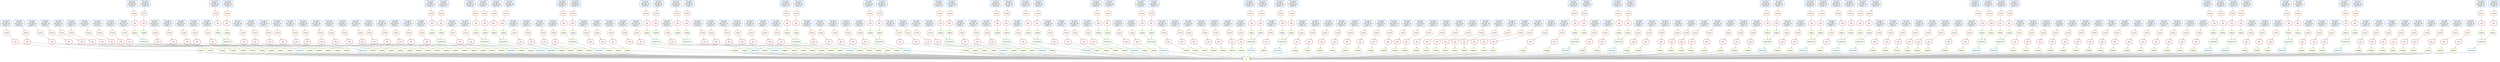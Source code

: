 digraph snakemake_dag {
    graph[bgcolor=white, margin=0];
    node[shape=box, style=rounded, fontname=sans,                 fontsize=10, penwidth=2];
    edge[penwidth=2, color=grey];
	0[label = "all", color = "0.15 0.6 0.85", style="rounded"];
	1[label = "mapping", color = "0.22 0.6 0.85", style="rounded"];
	2[label = "mapping", color = "0.22 0.6 0.85", style="rounded"];
	3[label = "mapping", color = "0.22 0.6 0.85", style="rounded"];
	4[label = "mapping", color = "0.22 0.6 0.85", style="rounded"];
	5[label = "mapping", color = "0.22 0.6 0.85", style="rounded"];
	6[label = "mapping", color = "0.22 0.6 0.85", style="rounded"];
	7[label = "mapping", color = "0.22 0.6 0.85", style="rounded"];
	8[label = "mapping", color = "0.22 0.6 0.85", style="rounded"];
	9[label = "mapping", color = "0.22 0.6 0.85", style="rounded"];
	10[label = "mapping", color = "0.22 0.6 0.85", style="rounded"];
	11[label = "index_bams", color = "0.52 0.6 0.85", style="rounded"];
	12[label = "mapping", color = "0.22 0.6 0.85", style="rounded"];
	13[label = "mapping", color = "0.22 0.6 0.85", style="rounded"];
	14[label = "mapping", color = "0.22 0.6 0.85", style="rounded"];
	15[label = "mapping", color = "0.22 0.6 0.85", style="rounded"];
	16[label = "mapping", color = "0.22 0.6 0.85", style="rounded"];
	17[label = "index_bams", color = "0.52 0.6 0.85", style="rounded"];
	18[label = "mapping", color = "0.22 0.6 0.85", style="rounded"];
	19[label = "mapping", color = "0.22 0.6 0.85", style="rounded"];
	20[label = "mapping", color = "0.22 0.6 0.85", style="rounded"];
	21[label = "mapping", color = "0.22 0.6 0.85", style="rounded"];
	22[label = "mapping", color = "0.22 0.6 0.85", style="rounded"];
	23[label = "mapping", color = "0.22 0.6 0.85", style="rounded"];
	24[label = "mapping", color = "0.22 0.6 0.85", style="rounded"];
	25[label = "mapping", color = "0.22 0.6 0.85", style="rounded"];
	26[label = "mapping", color = "0.22 0.6 0.85", style="rounded"];
	27[label = "mapping", color = "0.22 0.6 0.85", style="rounded"];
	28[label = "mapping", color = "0.22 0.6 0.85", style="rounded"];
	29[label = "mapping", color = "0.22 0.6 0.85", style="rounded"];
	30[label = "mapping", color = "0.22 0.6 0.85", style="rounded"];
	31[label = "mapping", color = "0.22 0.6 0.85", style="rounded"];
	32[label = "mapping", color = "0.22 0.6 0.85", style="rounded"];
	33[label = "index_bams", color = "0.52 0.6 0.85", style="rounded"];
	34[label = "mapping", color = "0.22 0.6 0.85", style="rounded"];
	35[label = "mapping", color = "0.22 0.6 0.85", style="rounded"];
	36[label = "index_bams", color = "0.52 0.6 0.85", style="rounded"];
	37[label = "index_bams", color = "0.52 0.6 0.85", style="rounded"];
	38[label = "mapping", color = "0.22 0.6 0.85", style="rounded"];
	39[label = "mapping", color = "0.22 0.6 0.85", style="rounded"];
	40[label = "mapping", color = "0.22 0.6 0.85", style="rounded"];
	41[label = "mapping", color = "0.22 0.6 0.85", style="rounded"];
	42[label = "index_bams", color = "0.52 0.6 0.85", style="rounded"];
	43[label = "mapping", color = "0.22 0.6 0.85", style="rounded"];
	44[label = "mapping", color = "0.22 0.6 0.85", style="rounded"];
	45[label = "mapping", color = "0.22 0.6 0.85", style="rounded"];
	46[label = "mapping", color = "0.22 0.6 0.85", style="rounded"];
	47[label = "mapping", color = "0.22 0.6 0.85", style="rounded"];
	48[label = "index_bams", color = "0.52 0.6 0.85", style="rounded"];
	49[label = "mapping", color = "0.22 0.6 0.85", style="rounded"];
	50[label = "index_bams", color = "0.52 0.6 0.85", style="rounded"];
	51[label = "mapping", color = "0.22 0.6 0.85", style="rounded"];
	52[label = "mapping", color = "0.22 0.6 0.85", style="rounded"];
	53[label = "mapping", color = "0.22 0.6 0.85", style="rounded"];
	54[label = "mapping", color = "0.22 0.6 0.85", style="rounded"];
	55[label = "mapping", color = "0.22 0.6 0.85", style="rounded"];
	56[label = "mapping", color = "0.22 0.6 0.85", style="rounded"];
	57[label = "mapping", color = "0.22 0.6 0.85", style="rounded"];
	58[label = "index_bams", color = "0.52 0.6 0.85", style="rounded"];
	59[label = "mapping", color = "0.22 0.6 0.85", style="rounded"];
	60[label = "mapping", color = "0.22 0.6 0.85", style="rounded"];
	61[label = "mapping", color = "0.22 0.6 0.85", style="rounded"];
	62[label = "mapping", color = "0.22 0.6 0.85", style="rounded"];
	63[label = "mapping", color = "0.22 0.6 0.85", style="rounded"];
	64[label = "index_bams", color = "0.52 0.6 0.85", style="rounded"];
	65[label = "mapping", color = "0.22 0.6 0.85", style="rounded"];
	66[label = "mapping", color = "0.22 0.6 0.85", style="rounded"];
	67[label = "mapping", color = "0.22 0.6 0.85", style="rounded"];
	68[label = "mapping", color = "0.22 0.6 0.85", style="rounded"];
	69[label = "index_bams", color = "0.52 0.6 0.85", style="rounded"];
	70[label = "mapping", color = "0.22 0.6 0.85", style="rounded"];
	71[label = "mapping", color = "0.22 0.6 0.85", style="rounded"];
	72[label = "mapping", color = "0.22 0.6 0.85", style="rounded"];
	73[label = "index_bams", color = "0.52 0.6 0.85", style="rounded"];
	74[label = "mapping", color = "0.22 0.6 0.85", style="rounded"];
	75[label = "index_bams", color = "0.52 0.6 0.85", style="rounded"];
	76[label = "mapping", color = "0.22 0.6 0.85", style="rounded"];
	77[label = "mapping", color = "0.22 0.6 0.85", style="rounded"];
	78[label = "mapping", color = "0.22 0.6 0.85", style="rounded"];
	79[label = "mapping", color = "0.22 0.6 0.85", style="rounded"];
	80[label = "index_bams", color = "0.52 0.6 0.85", style="rounded"];
	81[label = "mapping", color = "0.22 0.6 0.85", style="rounded"];
	82[label = "mapping", color = "0.22 0.6 0.85", style="rounded"];
	83[label = "index_bams", color = "0.52 0.6 0.85", style="rounded"];
	84[label = "mapping", color = "0.22 0.6 0.85", style="rounded"];
	85[label = "mapping", color = "0.22 0.6 0.85", style="rounded"];
	86[label = "mapping", color = "0.22 0.6 0.85", style="rounded"];
	87[label = "mapping", color = "0.22 0.6 0.85", style="rounded"];
	88[label = "mapping", color = "0.22 0.6 0.85", style="rounded"];
	89[label = "mapping", color = "0.22 0.6 0.85", style="rounded"];
	90[label = "mapping", color = "0.22 0.6 0.85", style="rounded"];
	91[label = "index_bams", color = "0.52 0.6 0.85", style="rounded"];
	92[label = "mapping", color = "0.22 0.6 0.85", style="rounded"];
	93[label = "index_bams", color = "0.52 0.6 0.85", style="rounded"];
	94[label = "mapping", color = "0.22 0.6 0.85", style="rounded"];
	95[label = "mapping", color = "0.22 0.6 0.85", style="rounded"];
	96[label = "mapping", color = "0.22 0.6 0.85", style="rounded"];
	97[label = "mapping", color = "0.22 0.6 0.85", style="rounded"];
	98[label = "mapping", color = "0.22 0.6 0.85", style="rounded"];
	99[label = "mapping", color = "0.22 0.6 0.85", style="rounded"];
	100[label = "mapping", color = "0.22 0.6 0.85", style="rounded"];
	101[label = "mapping", color = "0.22 0.6 0.85", style="rounded"];
	102[label = "mapping", color = "0.22 0.6 0.85", style="rounded"];
	103[label = "mapping", color = "0.22 0.6 0.85", style="rounded"];
	104[label = "mapping", color = "0.22 0.6 0.85", style="rounded"];
	105[label = "mapping", color = "0.22 0.6 0.85", style="rounded"];
	106[label = "mapping", color = "0.22 0.6 0.85", style="rounded"];
	107[label = "mapping", color = "0.22 0.6 0.85", style="rounded"];
	108[label = "mapping", color = "0.22 0.6 0.85", style="rounded"];
	109[label = "mapping", color = "0.22 0.6 0.85", style="rounded"];
	110[label = "mapping", color = "0.22 0.6 0.85", style="rounded"];
	111[label = "mapping", color = "0.22 0.6 0.85", style="rounded"];
	112[label = "mapping", color = "0.22 0.6 0.85", style="rounded"];
	113[label = "mapping", color = "0.22 0.6 0.85", style="rounded"];
	114[label = "mapping", color = "0.22 0.6 0.85", style="rounded"];
	115[label = "index_bams", color = "0.52 0.6 0.85", style="rounded"];
	116[label = "mapping", color = "0.22 0.6 0.85", style="rounded"];
	117[label = "mapping", color = "0.22 0.6 0.85", style="rounded"];
	118[label = "index_bams", color = "0.52 0.6 0.85", style="rounded"];
	119[label = "mapping", color = "0.22 0.6 0.85", style="rounded"];
	120[label = "mapping", color = "0.22 0.6 0.85", style="rounded"];
	121[label = "mapping", color = "0.22 0.6 0.85", style="rounded"];
	122[label = "mapping", color = "0.22 0.6 0.85", style="rounded"];
	123[label = "mapping", color = "0.22 0.6 0.85", style="rounded"];
	124[label = "mapping", color = "0.22 0.6 0.85", style="rounded"];
	125[label = "mapping", color = "0.22 0.6 0.85", style="rounded"];
	126[label = "mapping", color = "0.22 0.6 0.85", style="rounded"];
	127[label = "mapping", color = "0.22 0.6 0.85", style="rounded"];
	128[label = "mapping", color = "0.22 0.6 0.85", style="rounded"];
	129[label = "index_bams", color = "0.52 0.6 0.85", style="rounded"];
	130[label = "mapping", color = "0.22 0.6 0.85", style="rounded"];
	131[label = "mapping", color = "0.22 0.6 0.85", style="rounded"];
	132[label = "index_bams", color = "0.52 0.6 0.85", style="rounded"];
	133[label = "mapping", color = "0.22 0.6 0.85", style="rounded"];
	134[label = "index_bams", color = "0.52 0.6 0.85", style="rounded"];
	135[label = "index_bams", color = "0.52 0.6 0.85", style="rounded"];
	136[label = "mapping", color = "0.22 0.6 0.85", style="rounded"];
	137[label = "mapping", color = "0.22 0.6 0.85", style="rounded"];
	138[label = "mapping", color = "0.22 0.6 0.85", style="rounded"];
	139[label = "mapping", color = "0.22 0.6 0.85", style="rounded"];
	140[label = "mapping", color = "0.22 0.6 0.85", style="rounded"];
	141[label = "mapping", color = "0.22 0.6 0.85", style="rounded"];
	142[label = "mapping", color = "0.22 0.6 0.85", style="rounded"];
	143[label = "mapping", color = "0.22 0.6 0.85", style="rounded"];
	144[label = "index_bams", color = "0.52 0.6 0.85", style="rounded"];
	145[label = "index_bams", color = "0.52 0.6 0.85", style="rounded"];
	146[label = "mapping", color = "0.22 0.6 0.85", style="rounded"];
	147[label = "mapping", color = "0.22 0.6 0.85", style="rounded"];
	148[label = "mapping", color = "0.22 0.6 0.85", style="rounded"];
	149[label = "mapping", color = "0.22 0.6 0.85", style="rounded"];
	150[label = "mapping", color = "0.22 0.6 0.85", style="rounded"];
	151[label = "mapping", color = "0.22 0.6 0.85", style="rounded"];
	152[label = "mapping", color = "0.22 0.6 0.85", style="rounded"];
	153[label = "mapping", color = "0.22 0.6 0.85", style="rounded"];
	154[label = "mapping", color = "0.22 0.6 0.85", style="rounded"];
	155[label = "mapping", color = "0.22 0.6 0.85", style="rounded"];
	156[label = "mapping", color = "0.22 0.6 0.85", style="rounded"];
	157[label = "mapping", color = "0.22 0.6 0.85", style="rounded"];
	158[label = "mapping", color = "0.22 0.6 0.85", style="rounded"];
	159[label = "mapping", color = "0.22 0.6 0.85", style="rounded"];
	160[label = "mapping", color = "0.22 0.6 0.85", style="rounded"];
	161[label = "index_bams", color = "0.52 0.6 0.85", style="rounded"];
	162[label = "index_bams", color = "0.52 0.6 0.85", style="rounded"];
	163[label = "mapping", color = "0.22 0.6 0.85", style="rounded"];
	164[label = "mapping", color = "0.22 0.6 0.85", style="rounded"];
	165[label = "mapping", color = "0.22 0.6 0.85", style="rounded"];
	166[label = "index_bams", color = "0.52 0.6 0.85", style="rounded"];
	167[label = "mapping", color = "0.22 0.6 0.85", style="rounded"];
	168[label = "mapping", color = "0.22 0.6 0.85", style="rounded"];
	169[label = "mapping", color = "0.22 0.6 0.85", style="rounded"];
	170[label = "index_bams", color = "0.52 0.6 0.85", style="rounded"];
	171[label = "mapping", color = "0.22 0.6 0.85", style="rounded"];
	172[label = "mapping", color = "0.22 0.6 0.85", style="rounded"];
	173[label = "mapping", color = "0.22 0.6 0.85", style="rounded"];
	174[label = "mapping", color = "0.22 0.6 0.85", style="rounded"];
	175[label = "mapping", color = "0.22 0.6 0.85", style="rounded"];
	176[label = "mapping", color = "0.22 0.6 0.85", style="rounded"];
	177[label = "mapping", color = "0.22 0.6 0.85", style="rounded"];
	178[label = "mapping", color = "0.22 0.6 0.85", style="rounded"];
	179[label = "mapping", color = "0.22 0.6 0.85", style="rounded"];
	180[label = "index_bams", color = "0.52 0.6 0.85", style="rounded"];
	181[label = "gzip", color = "0.00 0.6 0.85", style="rounded"];
	182[label = "gzip", color = "0.00 0.6 0.85", style="rounded"];
	183[label = "gzip", color = "0.00 0.6 0.85", style="rounded"];
	184[label = "gzip", color = "0.00 0.6 0.85", style="rounded"];
	185[label = "gzip", color = "0.00 0.6 0.85", style="rounded"];
	186[label = "gzip", color = "0.00 0.6 0.85", style="rounded"];
	187[label = "gzip", color = "0.00 0.6 0.85", style="rounded"];
	188[label = "gzip", color = "0.00 0.6 0.85", style="rounded"];
	189[label = "gzip", color = "0.00 0.6 0.85", style="rounded"];
	190[label = "gzip", color = "0.00 0.6 0.85", style="rounded"];
	191[label = "merge_bams", color = "0.30 0.6 0.85", style="rounded"];
	192[label = "gzip", color = "0.00 0.6 0.85", style="rounded"];
	193[label = "gzip", color = "0.00 0.6 0.85", style="rounded"];
	194[label = "gzip", color = "0.00 0.6 0.85", style="rounded"];
	195[label = "gzip", color = "0.00 0.6 0.85", style="rounded"];
	196[label = "gzip", color = "0.00 0.6 0.85", style="rounded"];
	197[label = "merge_bams", color = "0.30 0.6 0.85", style="rounded"];
	198[label = "gzip", color = "0.00 0.6 0.85", style="rounded"];
	199[label = "gzip", color = "0.00 0.6 0.85", style="rounded"];
	200[label = "gzip", color = "0.00 0.6 0.85", style="rounded"];
	201[label = "gzip", color = "0.00 0.6 0.85", style="rounded"];
	202[label = "gzip", color = "0.00 0.6 0.85", style="rounded"];
	203[label = "gzip", color = "0.00 0.6 0.85", style="rounded"];
	204[label = "gzip", color = "0.00 0.6 0.85", style="rounded"];
	205[label = "gzip", color = "0.00 0.6 0.85", style="rounded"];
	206[label = "gzip", color = "0.00 0.6 0.85", style="rounded"];
	207[label = "gzip", color = "0.00 0.6 0.85", style="rounded"];
	208[label = "gzip", color = "0.00 0.6 0.85", style="rounded"];
	209[label = "gzip", color = "0.00 0.6 0.85", style="rounded"];
	210[label = "gzip", color = "0.00 0.6 0.85", style="rounded"];
	211[label = "gzip", color = "0.00 0.6 0.85", style="rounded"];
	212[label = "gzip", color = "0.00 0.6 0.85", style="rounded"];
	213[label = "merge_bams", color = "0.30 0.6 0.85", style="rounded"];
	214[label = "gzip", color = "0.00 0.6 0.85", style="rounded"];
	215[label = "gzip", color = "0.00 0.6 0.85", style="rounded"];
	216[label = "merge_bams", color = "0.30 0.6 0.85", style="rounded"];
	217[label = "merge_bams", color = "0.30 0.6 0.85", style="rounded"];
	218[label = "gzip", color = "0.00 0.6 0.85", style="rounded"];
	219[label = "gzip", color = "0.00 0.6 0.85", style="rounded"];
	220[label = "gzip", color = "0.00 0.6 0.85", style="rounded"];
	221[label = "gzip", color = "0.00 0.6 0.85", style="rounded"];
	222[label = "merge_bams", color = "0.30 0.6 0.85", style="rounded"];
	223[label = "gzip", color = "0.00 0.6 0.85", style="rounded"];
	224[label = "gzip", color = "0.00 0.6 0.85", style="rounded"];
	225[label = "gzip", color = "0.00 0.6 0.85", style="rounded"];
	226[label = "gzip", color = "0.00 0.6 0.85", style="rounded"];
	227[label = "gzip", color = "0.00 0.6 0.85", style="rounded"];
	228[label = "merge_bams", color = "0.30 0.6 0.85", style="rounded"];
	229[label = "gzip", color = "0.00 0.6 0.85", style="rounded"];
	230[label = "merge_bams", color = "0.30 0.6 0.85", style="rounded"];
	231[label = "gzip", color = "0.00 0.6 0.85", style="rounded"];
	232[label = "gzip", color = "0.00 0.6 0.85", style="rounded"];
	233[label = "gzip", color = "0.00 0.6 0.85", style="rounded"];
	234[label = "gzip", color = "0.00 0.6 0.85", style="rounded"];
	235[label = "gzip", color = "0.00 0.6 0.85", style="rounded"];
	236[label = "gzip", color = "0.00 0.6 0.85", style="rounded"];
	237[label = "gzip", color = "0.00 0.6 0.85", style="rounded"];
	238[label = "merge_bams", color = "0.30 0.6 0.85", style="rounded"];
	239[label = "gzip", color = "0.00 0.6 0.85", style="rounded"];
	240[label = "gzip", color = "0.00 0.6 0.85", style="rounded"];
	241[label = "gzip", color = "0.00 0.6 0.85", style="rounded"];
	242[label = "gzip", color = "0.00 0.6 0.85", style="rounded"];
	243[label = "gzip", color = "0.00 0.6 0.85", style="rounded"];
	244[label = "merge_bams", color = "0.30 0.6 0.85", style="rounded"];
	245[label = "gzip", color = "0.00 0.6 0.85", style="rounded"];
	246[label = "gzip", color = "0.00 0.6 0.85", style="rounded"];
	247[label = "gzip", color = "0.00 0.6 0.85", style="rounded"];
	248[label = "gzip", color = "0.00 0.6 0.85", style="rounded"];
	249[label = "merge_bams", color = "0.30 0.6 0.85", style="rounded"];
	250[label = "gzip", color = "0.00 0.6 0.85", style="rounded"];
	251[label = "gzip", color = "0.00 0.6 0.85", style="rounded"];
	252[label = "gzip", color = "0.00 0.6 0.85", style="rounded"];
	253[label = "merge_bams", color = "0.30 0.6 0.85", style="rounded"];
	254[label = "gzip", color = "0.00 0.6 0.85", style="rounded"];
	255[label = "merge_bams", color = "0.30 0.6 0.85", style="rounded"];
	256[label = "gzip", color = "0.00 0.6 0.85", style="rounded"];
	257[label = "gzip", color = "0.00 0.6 0.85", style="rounded"];
	258[label = "gzip", color = "0.00 0.6 0.85", style="rounded"];
	259[label = "gzip", color = "0.00 0.6 0.85", style="rounded"];
	260[label = "merge_bams", color = "0.30 0.6 0.85", style="rounded"];
	261[label = "gzip", color = "0.00 0.6 0.85", style="rounded"];
	262[label = "gzip", color = "0.00 0.6 0.85", style="rounded"];
	263[label = "merge_bams", color = "0.30 0.6 0.85", style="rounded"];
	264[label = "gzip", color = "0.00 0.6 0.85", style="rounded"];
	265[label = "gzip", color = "0.00 0.6 0.85", style="rounded"];
	266[label = "gzip", color = "0.00 0.6 0.85", style="rounded"];
	267[label = "gzip", color = "0.00 0.6 0.85", style="rounded"];
	268[label = "gzip", color = "0.00 0.6 0.85", style="rounded"];
	269[label = "gzip", color = "0.00 0.6 0.85", style="rounded"];
	270[label = "gzip", color = "0.00 0.6 0.85", style="rounded"];
	271[label = "merge_bams", color = "0.30 0.6 0.85", style="rounded"];
	272[label = "gzip", color = "0.00 0.6 0.85", style="rounded"];
	273[label = "merge_bams", color = "0.30 0.6 0.85", style="rounded"];
	274[label = "gzip", color = "0.00 0.6 0.85", style="rounded"];
	275[label = "gzip", color = "0.00 0.6 0.85", style="rounded"];
	276[label = "gzip", color = "0.00 0.6 0.85", style="rounded"];
	277[label = "gzip", color = "0.00 0.6 0.85", style="rounded"];
	278[label = "gzip", color = "0.00 0.6 0.85", style="rounded"];
	279[label = "gzip", color = "0.00 0.6 0.85", style="rounded"];
	280[label = "gzip", color = "0.00 0.6 0.85", style="rounded"];
	281[label = "gzip", color = "0.00 0.6 0.85", style="rounded"];
	282[label = "gzip", color = "0.00 0.6 0.85", style="rounded"];
	283[label = "gzip", color = "0.00 0.6 0.85", style="rounded"];
	284[label = "gzip", color = "0.00 0.6 0.85", style="rounded"];
	285[label = "gzip", color = "0.00 0.6 0.85", style="rounded"];
	286[label = "gzip", color = "0.00 0.6 0.85", style="rounded"];
	287[label = "gzip", color = "0.00 0.6 0.85", style="rounded"];
	288[label = "gzip", color = "0.00 0.6 0.85", style="rounded"];
	289[label = "gzip", color = "0.00 0.6 0.85", style="rounded"];
	290[label = "gzip", color = "0.00 0.6 0.85", style="rounded"];
	291[label = "gzip", color = "0.00 0.6 0.85", style="rounded"];
	292[label = "gzip", color = "0.00 0.6 0.85", style="rounded"];
	293[label = "gzip", color = "0.00 0.6 0.85", style="rounded"];
	294[label = "gzip", color = "0.00 0.6 0.85", style="rounded"];
	295[label = "merge_bams", color = "0.30 0.6 0.85", style="rounded"];
	296[label = "gzip", color = "0.00 0.6 0.85", style="rounded"];
	297[label = "gzip", color = "0.00 0.6 0.85", style="rounded"];
	298[label = "merge_bams", color = "0.30 0.6 0.85", style="rounded"];
	299[label = "gzip", color = "0.00 0.6 0.85", style="rounded"];
	300[label = "gzip", color = "0.00 0.6 0.85", style="rounded"];
	301[label = "gzip", color = "0.00 0.6 0.85", style="rounded"];
	302[label = "gzip", color = "0.00 0.6 0.85", style="rounded"];
	303[label = "gzip", color = "0.00 0.6 0.85", style="rounded"];
	304[label = "gzip", color = "0.00 0.6 0.85", style="rounded"];
	305[label = "gzip", color = "0.00 0.6 0.85", style="rounded"];
	306[label = "gzip", color = "0.00 0.6 0.85", style="rounded"];
	307[label = "gzip", color = "0.00 0.6 0.85", style="rounded"];
	308[label = "gzip", color = "0.00 0.6 0.85", style="rounded"];
	309[label = "merge_bams", color = "0.30 0.6 0.85", style="rounded"];
	310[label = "gzip", color = "0.00 0.6 0.85", style="rounded"];
	311[label = "gzip", color = "0.00 0.6 0.85", style="rounded"];
	312[label = "merge_bams", color = "0.30 0.6 0.85", style="rounded"];
	313[label = "gzip", color = "0.00 0.6 0.85", style="rounded"];
	314[label = "merge_bams", color = "0.30 0.6 0.85", style="rounded"];
	315[label = "merge_bams", color = "0.30 0.6 0.85", style="rounded"];
	316[label = "gzip", color = "0.00 0.6 0.85", style="rounded"];
	317[label = "gzip", color = "0.00 0.6 0.85", style="rounded"];
	318[label = "gzip", color = "0.00 0.6 0.85", style="rounded"];
	319[label = "gzip", color = "0.00 0.6 0.85", style="rounded"];
	320[label = "gzip", color = "0.00 0.6 0.85", style="rounded"];
	321[label = "gzip", color = "0.00 0.6 0.85", style="rounded"];
	322[label = "gzip", color = "0.00 0.6 0.85", style="rounded"];
	323[label = "gzip", color = "0.00 0.6 0.85", style="rounded"];
	324[label = "merge_bams", color = "0.30 0.6 0.85", style="rounded"];
	325[label = "merge_bams", color = "0.30 0.6 0.85", style="rounded"];
	326[label = "gzip", color = "0.00 0.6 0.85", style="rounded"];
	327[label = "gzip", color = "0.00 0.6 0.85", style="rounded"];
	328[label = "gzip", color = "0.00 0.6 0.85", style="rounded"];
	329[label = "gzip", color = "0.00 0.6 0.85", style="rounded"];
	330[label = "gzip", color = "0.00 0.6 0.85", style="rounded"];
	331[label = "gzip", color = "0.00 0.6 0.85", style="rounded"];
	332[label = "gzip", color = "0.00 0.6 0.85", style="rounded"];
	333[label = "gzip", color = "0.00 0.6 0.85", style="rounded"];
	334[label = "gzip", color = "0.00 0.6 0.85", style="rounded"];
	335[label = "gzip", color = "0.00 0.6 0.85", style="rounded"];
	336[label = "gzip", color = "0.00 0.6 0.85", style="rounded"];
	337[label = "gzip", color = "0.00 0.6 0.85", style="rounded"];
	338[label = "gzip", color = "0.00 0.6 0.85", style="rounded"];
	339[label = "gzip", color = "0.00 0.6 0.85", style="rounded"];
	340[label = "gzip", color = "0.00 0.6 0.85", style="rounded"];
	341[label = "merge_bams", color = "0.30 0.6 0.85", style="rounded"];
	342[label = "merge_bams", color = "0.30 0.6 0.85", style="rounded"];
	343[label = "gzip", color = "0.00 0.6 0.85", style="rounded"];
	344[label = "gzip", color = "0.00 0.6 0.85", style="rounded"];
	345[label = "gzip", color = "0.00 0.6 0.85", style="rounded"];
	346[label = "merge_bams", color = "0.30 0.6 0.85", style="rounded"];
	347[label = "gzip", color = "0.00 0.6 0.85", style="rounded"];
	348[label = "gzip", color = "0.00 0.6 0.85", style="rounded"];
	349[label = "gzip", color = "0.00 0.6 0.85", style="rounded"];
	350[label = "merge_bams", color = "0.30 0.6 0.85", style="rounded"];
	351[label = "gzip", color = "0.00 0.6 0.85", style="rounded"];
	352[label = "gzip", color = "0.00 0.6 0.85", style="rounded"];
	353[label = "gzip", color = "0.00 0.6 0.85", style="rounded"];
	354[label = "gzip", color = "0.00 0.6 0.85", style="rounded"];
	355[label = "gzip", color = "0.00 0.6 0.85", style="rounded"];
	356[label = "gzip", color = "0.00 0.6 0.85", style="rounded"];
	357[label = "gzip", color = "0.00 0.6 0.85", style="rounded"];
	358[label = "gzip", color = "0.00 0.6 0.85", style="rounded"];
	359[label = "gzip", color = "0.00 0.6 0.85", style="rounded"];
	360[label = "merge_bams", color = "0.30 0.6 0.85", style="rounded"];
	361[label = "rename", color = "0.07 0.6 0.85", style="rounded"];
	362[label = "rename", color = "0.07 0.6 0.85", style="rounded"];
	363[label = "rename", color = "0.07 0.6 0.85", style="rounded"];
	364[label = "rename", color = "0.07 0.6 0.85", style="rounded"];
	365[label = "rename", color = "0.07 0.6 0.85", style="rounded"];
	366[label = "rename", color = "0.07 0.6 0.85", style="rounded"];
	367[label = "rename", color = "0.07 0.6 0.85", style="rounded"];
	368[label = "rename", color = "0.07 0.6 0.85", style="rounded"];
	369[label = "rename", color = "0.07 0.6 0.85", style="rounded"];
	370[label = "rename", color = "0.07 0.6 0.85", style="rounded"];
	371[label = "mapping", color = "0.22 0.6 0.85", style="rounded"];
	372[label = "mapping", color = "0.22 0.6 0.85", style="rounded"];
	373[label = "rename", color = "0.07 0.6 0.85", style="rounded"];
	374[label = "rename", color = "0.07 0.6 0.85", style="rounded"];
	375[label = "rename", color = "0.07 0.6 0.85", style="rounded"];
	376[label = "rename", color = "0.07 0.6 0.85", style="rounded"];
	377[label = "rename", color = "0.07 0.6 0.85", style="rounded"];
	378[label = "mapping", color = "0.22 0.6 0.85", style="rounded"];
	379[label = "mapping", color = "0.22 0.6 0.85", style="rounded"];
	380[label = "rename", color = "0.07 0.6 0.85", style="rounded"];
	381[label = "rename", color = "0.07 0.6 0.85", style="rounded"];
	382[label = "rename", color = "0.07 0.6 0.85", style="rounded"];
	383[label = "rename", color = "0.07 0.6 0.85", style="rounded"];
	384[label = "rename", color = "0.07 0.6 0.85", style="rounded"];
	385[label = "rename", color = "0.07 0.6 0.85", style="rounded"];
	386[label = "rename", color = "0.07 0.6 0.85", style="rounded"];
	387[label = "rename", color = "0.07 0.6 0.85", style="rounded"];
	388[label = "rename", color = "0.07 0.6 0.85", style="rounded"];
	389[label = "rename", color = "0.07 0.6 0.85", style="rounded"];
	390[label = "rename", color = "0.07 0.6 0.85", style="rounded"];
	391[label = "rename", color = "0.07 0.6 0.85", style="rounded"];
	392[label = "rename", color = "0.07 0.6 0.85", style="rounded"];
	393[label = "rename", color = "0.07 0.6 0.85", style="rounded"];
	394[label = "rename", color = "0.07 0.6 0.85", style="rounded"];
	395[label = "mapping", color = "0.22 0.6 0.85", style="rounded"];
	396[label = "mapping", color = "0.22 0.6 0.85", style="rounded"];
	397[label = "rename", color = "0.07 0.6 0.85", style="rounded"];
	398[label = "rename", color = "0.07 0.6 0.85", style="rounded"];
	399[label = "mapping", color = "0.22 0.6 0.85", style="rounded"];
	400[label = "mapping", color = "0.22 0.6 0.85", style="rounded"];
	401[label = "mapping", color = "0.22 0.6 0.85", style="rounded"];
	402[label = "mapping", color = "0.22 0.6 0.85", style="rounded"];
	403[label = "rename", color = "0.07 0.6 0.85", style="rounded"];
	404[label = "rename", color = "0.07 0.6 0.85", style="rounded"];
	405[label = "rename", color = "0.07 0.6 0.85", style="rounded"];
	406[label = "rename", color = "0.07 0.6 0.85", style="rounded"];
	407[label = "mapping", color = "0.22 0.6 0.85", style="rounded"];
	408[label = "mapping", color = "0.22 0.6 0.85", style="rounded"];
	409[label = "rename", color = "0.07 0.6 0.85", style="rounded"];
	410[label = "rename", color = "0.07 0.6 0.85", style="rounded"];
	411[label = "rename", color = "0.07 0.6 0.85", style="rounded"];
	412[label = "rename", color = "0.07 0.6 0.85", style="rounded"];
	413[label = "rename", color = "0.07 0.6 0.85", style="rounded"];
	414[label = "mapping", color = "0.22 0.6 0.85", style="rounded"];
	415[label = "mapping", color = "0.22 0.6 0.85", style="rounded"];
	416[label = "rename", color = "0.07 0.6 0.85", style="rounded"];
	417[label = "mapping", color = "0.22 0.6 0.85", style="rounded"];
	418[label = "mapping", color = "0.22 0.6 0.85", style="rounded"];
	419[label = "rename", color = "0.07 0.6 0.85", style="rounded"];
	420[label = "rename", color = "0.07 0.6 0.85", style="rounded"];
	421[label = "rename", color = "0.07 0.6 0.85", style="rounded"];
	422[label = "rename", color = "0.07 0.6 0.85", style="rounded"];
	423[label = "rename", color = "0.07 0.6 0.85", style="rounded"];
	424[label = "rename", color = "0.07 0.6 0.85", style="rounded"];
	425[label = "rename", color = "0.07 0.6 0.85", style="rounded"];
	426[label = "mapping", color = "0.22 0.6 0.85", style="rounded"];
	427[label = "mapping", color = "0.22 0.6 0.85", style="rounded"];
	428[label = "rename", color = "0.07 0.6 0.85", style="rounded"];
	429[label = "rename", color = "0.07 0.6 0.85", style="rounded"];
	430[label = "rename", color = "0.07 0.6 0.85", style="rounded"];
	431[label = "rename", color = "0.07 0.6 0.85", style="rounded"];
	432[label = "rename", color = "0.07 0.6 0.85", style="rounded"];
	433[label = "mapping", color = "0.22 0.6 0.85", style="rounded"];
	434[label = "mapping", color = "0.22 0.6 0.85", style="rounded"];
	435[label = "rename", color = "0.07 0.6 0.85", style="rounded"];
	436[label = "rename", color = "0.07 0.6 0.85", style="rounded"];
	437[label = "rename", color = "0.07 0.6 0.85", style="rounded"];
	438[label = "rename", color = "0.07 0.6 0.85", style="rounded"];
	439[label = "mapping", color = "0.22 0.6 0.85", style="rounded"];
	440[label = "mapping", color = "0.22 0.6 0.85", style="rounded"];
	441[label = "rename", color = "0.07 0.6 0.85", style="rounded"];
	442[label = "rename", color = "0.07 0.6 0.85", style="rounded"];
	443[label = "rename", color = "0.07 0.6 0.85", style="rounded"];
	444[label = "mapping", color = "0.22 0.6 0.85", style="rounded"];
	445[label = "mapping", color = "0.22 0.6 0.85", style="rounded"];
	446[label = "rename", color = "0.07 0.6 0.85", style="rounded"];
	447[label = "mapping", color = "0.22 0.6 0.85", style="rounded"];
	448[label = "mapping", color = "0.22 0.6 0.85", style="rounded"];
	449[label = "rename", color = "0.07 0.6 0.85", style="rounded"];
	450[label = "rename", color = "0.07 0.6 0.85", style="rounded"];
	451[label = "rename", color = "0.07 0.6 0.85", style="rounded"];
	452[label = "rename", color = "0.07 0.6 0.85", style="rounded"];
	453[label = "mapping", color = "0.22 0.6 0.85", style="rounded"];
	454[label = "mapping", color = "0.22 0.6 0.85", style="rounded"];
	455[label = "rename", color = "0.07 0.6 0.85", style="rounded"];
	456[label = "rename", color = "0.07 0.6 0.85", style="rounded"];
	457[label = "mapping", color = "0.22 0.6 0.85", style="rounded"];
	458[label = "mapping", color = "0.22 0.6 0.85", style="rounded"];
	459[label = "rename", color = "0.07 0.6 0.85", style="rounded"];
	460[label = "rename", color = "0.07 0.6 0.85", style="rounded"];
	461[label = "rename", color = "0.07 0.6 0.85", style="rounded"];
	462[label = "rename", color = "0.07 0.6 0.85", style="rounded"];
	463[label = "rename", color = "0.07 0.6 0.85", style="rounded"];
	464[label = "rename", color = "0.07 0.6 0.85", style="rounded"];
	465[label = "rename", color = "0.07 0.6 0.85", style="rounded"];
	466[label = "mapping", color = "0.22 0.6 0.85", style="rounded"];
	467[label = "mapping", color = "0.22 0.6 0.85", style="rounded"];
	468[label = "rename", color = "0.07 0.6 0.85", style="rounded"];
	469[label = "mapping", color = "0.22 0.6 0.85", style="rounded"];
	470[label = "mapping", color = "0.22 0.6 0.85", style="rounded"];
	471[label = "rename", color = "0.07 0.6 0.85", style="rounded"];
	472[label = "rename", color = "0.07 0.6 0.85", style="rounded"];
	473[label = "rename", color = "0.07 0.6 0.85", style="rounded"];
	474[label = "rename", color = "0.07 0.6 0.85", style="rounded"];
	475[label = "rename", color = "0.07 0.6 0.85", style="rounded"];
	476[label = "rename", color = "0.07 0.6 0.85", style="rounded"];
	477[label = "rename", color = "0.07 0.6 0.85", style="rounded"];
	478[label = "rename", color = "0.07 0.6 0.85", style="rounded"];
	479[label = "rename", color = "0.07 0.6 0.85", style="rounded"];
	480[label = "rename", color = "0.07 0.6 0.85", style="rounded"];
	481[label = "rename", color = "0.07 0.6 0.85", style="rounded"];
	482[label = "rename", color = "0.07 0.6 0.85", style="rounded"];
	483[label = "rename", color = "0.07 0.6 0.85", style="rounded"];
	484[label = "rename", color = "0.07 0.6 0.85", style="rounded"];
	485[label = "rename", color = "0.07 0.6 0.85", style="rounded"];
	486[label = "rename", color = "0.07 0.6 0.85", style="rounded"];
	487[label = "rename", color = "0.07 0.6 0.85", style="rounded"];
	488[label = "rename", color = "0.07 0.6 0.85", style="rounded"];
	489[label = "rename", color = "0.07 0.6 0.85", style="rounded"];
	490[label = "rename", color = "0.07 0.6 0.85", style="rounded"];
	491[label = "rename", color = "0.07 0.6 0.85", style="rounded"];
	492[label = "mapping", color = "0.22 0.6 0.85", style="rounded"];
	493[label = "mapping", color = "0.22 0.6 0.85", style="rounded"];
	494[label = "rename", color = "0.07 0.6 0.85", style="rounded"];
	495[label = "rename", color = "0.07 0.6 0.85", style="rounded"];
	496[label = "mapping", color = "0.22 0.6 0.85", style="rounded"];
	497[label = "mapping", color = "0.22 0.6 0.85", style="rounded"];
	498[label = "rename", color = "0.07 0.6 0.85", style="rounded"];
	499[label = "rename", color = "0.07 0.6 0.85", style="rounded"];
	500[label = "rename", color = "0.07 0.6 0.85", style="rounded"];
	501[label = "rename", color = "0.07 0.6 0.85", style="rounded"];
	502[label = "rename", color = "0.07 0.6 0.85", style="rounded"];
	503[label = "rename", color = "0.07 0.6 0.85", style="rounded"];
	504[label = "rename", color = "0.07 0.6 0.85", style="rounded"];
	505[label = "rename", color = "0.07 0.6 0.85", style="rounded"];
	506[label = "rename", color = "0.07 0.6 0.85", style="rounded"];
	507[label = "rename", color = "0.07 0.6 0.85", style="rounded"];
	508[label = "mapping", color = "0.22 0.6 0.85", style="rounded"];
	509[label = "mapping", color = "0.22 0.6 0.85", style="rounded"];
	510[label = "rename", color = "0.07 0.6 0.85", style="rounded"];
	511[label = "rename", color = "0.07 0.6 0.85", style="rounded"];
	512[label = "mapping", color = "0.22 0.6 0.85", style="rounded"];
	513[label = "mapping", color = "0.22 0.6 0.85", style="rounded"];
	514[label = "rename", color = "0.07 0.6 0.85", style="rounded"];
	515[label = "mapping", color = "0.22 0.6 0.85", style="rounded"];
	516[label = "mapping", color = "0.22 0.6 0.85", style="rounded"];
	517[label = "mapping", color = "0.22 0.6 0.85", style="rounded"];
	518[label = "mapping", color = "0.22 0.6 0.85", style="rounded"];
	519[label = "rename", color = "0.07 0.6 0.85", style="rounded"];
	520[label = "rename", color = "0.07 0.6 0.85", style="rounded"];
	521[label = "rename", color = "0.07 0.6 0.85", style="rounded"];
	522[label = "rename", color = "0.07 0.6 0.85", style="rounded"];
	523[label = "rename", color = "0.07 0.6 0.85", style="rounded"];
	524[label = "rename", color = "0.07 0.6 0.85", style="rounded"];
	525[label = "rename", color = "0.07 0.6 0.85", style="rounded"];
	526[label = "rename", color = "0.07 0.6 0.85", style="rounded"];
	527[label = "mapping", color = "0.22 0.6 0.85", style="rounded"];
	528[label = "mapping", color = "0.22 0.6 0.85", style="rounded"];
	529[label = "mapping", color = "0.22 0.6 0.85", style="rounded"];
	530[label = "mapping", color = "0.22 0.6 0.85", style="rounded"];
	531[label = "rename", color = "0.07 0.6 0.85", style="rounded"];
	532[label = "rename", color = "0.07 0.6 0.85", style="rounded"];
	533[label = "rename", color = "0.07 0.6 0.85", style="rounded"];
	534[label = "rename", color = "0.07 0.6 0.85", style="rounded"];
	535[label = "rename", color = "0.07 0.6 0.85", style="rounded"];
	536[label = "rename", color = "0.07 0.6 0.85", style="rounded"];
	537[label = "rename", color = "0.07 0.6 0.85", style="rounded"];
	538[label = "rename", color = "0.07 0.6 0.85", style="rounded"];
	539[label = "rename", color = "0.07 0.6 0.85", style="rounded"];
	540[label = "rename", color = "0.07 0.6 0.85", style="rounded"];
	541[label = "rename", color = "0.07 0.6 0.85", style="rounded"];
	542[label = "rename", color = "0.07 0.6 0.85", style="rounded"];
	543[label = "rename", color = "0.07 0.6 0.85", style="rounded"];
	544[label = "rename", color = "0.07 0.6 0.85", style="rounded"];
	545[label = "rename", color = "0.07 0.6 0.85", style="rounded"];
	546[label = "mapping", color = "0.22 0.6 0.85", style="rounded"];
	547[label = "mapping", color = "0.22 0.6 0.85", style="rounded"];
	548[label = "mapping", color = "0.22 0.6 0.85", style="rounded"];
	549[label = "mapping", color = "0.22 0.6 0.85", style="rounded"];
	550[label = "rename", color = "0.07 0.6 0.85", style="rounded"];
	551[label = "rename", color = "0.07 0.6 0.85", style="rounded"];
	552[label = "rename", color = "0.07 0.6 0.85", style="rounded"];
	553[label = "mapping", color = "0.22 0.6 0.85", style="rounded"];
	554[label = "mapping", color = "0.22 0.6 0.85", style="rounded"];
	555[label = "rename", color = "0.07 0.6 0.85", style="rounded"];
	556[label = "rename", color = "0.07 0.6 0.85", style="rounded"];
	557[label = "rename", color = "0.07 0.6 0.85", style="rounded"];
	558[label = "mapping", color = "0.22 0.6 0.85", style="rounded"];
	559[label = "mapping", color = "0.22 0.6 0.85", style="rounded"];
	560[label = "rename", color = "0.07 0.6 0.85", style="rounded"];
	561[label = "rename", color = "0.07 0.6 0.85", style="rounded"];
	562[label = "rename", color = "0.07 0.6 0.85", style="rounded"];
	563[label = "rename", color = "0.07 0.6 0.85", style="rounded"];
	564[label = "rename", color = "0.07 0.6 0.85", style="rounded"];
	565[label = "rename", color = "0.07 0.6 0.85", style="rounded"];
	566[label = "rename", color = "0.07 0.6 0.85", style="rounded"];
	567[label = "rename", color = "0.07 0.6 0.85", style="rounded"];
	568[label = "rename", color = "0.07 0.6 0.85", style="rounded"];
	569[label = "mapping", color = "0.22 0.6 0.85", style="rounded"];
	570[label = "mapping", color = "0.22 0.6 0.85", style="rounded"];
	571[label = "sim_reads\ncoverage: 25\ninsert_size: 500\nsample: N2", color = "0.59 0.6 0.85", style="rounded"];
	572[label = "sim_reads\ncoverage: 10\ninsert_size: 500\nsample: N2", color = "0.59 0.6 0.85", style="rounded"];
	573[label = "sim_reads\ncoverage: 5\ninsert_size: 400\nsample: N1", color = "0.59 0.6 0.85", style="rounded"];
	574[label = "sim_reads\ncoverage: 15\ninsert_size: 500\nsample: G2", color = "0.59 0.6 0.85", style="rounded"];
	575[label = "sim_reads\ncoverage: 25\ninsert_size: 350\nsample: N2", color = "0.59 0.6 0.85", style="rounded"];
	576[label = "sim_reads\ncoverage: 25\ninsert_size: 300\nsample: G2", color = "0.59 0.6 0.85", style="rounded"];
	577[label = "sim_reads\ncoverage: 30\ninsert_size: 450\nsample: N1", color = "0.59 0.6 0.85", style="rounded"];
	578[label = "sim_reads\ncoverage: 5\ninsert_size: 300\nsample: G2", color = "0.59 0.6 0.85", style="rounded"];
	579[label = "sim_reads\ncoverage: 20\ninsert_size: 400\nsample: G2", color = "0.59 0.6 0.85", style="rounded"];
	580[label = "sim_reads\ncoverage: 25\ninsert_size: 400\nsample: N3", color = "0.59 0.6 0.85", style="rounded"];
	581[label = "gzip", color = "0.00 0.6 0.85", style="rounded"];
	582[label = "gzip", color = "0.00 0.6 0.85", style="rounded"];
	583[label = "sim_reads\ncoverage: 15\ninsert_size: 450\nsample: N3", color = "0.59 0.6 0.85", style="rounded"];
	584[label = "sim_reads\ncoverage: 10\ninsert_size: 350\nsample: G1", color = "0.59 0.6 0.85", style="rounded"];
	585[label = "sim_reads\ncoverage: 25\ninsert_size: 300\nsample: N3", color = "0.59 0.6 0.85", style="rounded"];
	586[label = "sim_reads\ncoverage: 15\ninsert_size: 350\nsample: N1", color = "0.59 0.6 0.85", style="rounded"];
	587[label = "sim_reads\ncoverage: 15\ninsert_size: 300\nsample: N2", color = "0.59 0.6 0.85", style="rounded"];
	588[label = "gzip", color = "0.00 0.6 0.85", style="rounded"];
	589[label = "gzip", color = "0.00 0.6 0.85", style="rounded"];
	590[label = "sim_reads\ncoverage: 15\ninsert_size: 450\nsample: G1", color = "0.59 0.6 0.85", style="rounded"];
	591[label = "sim_reads\ncoverage: 25\ninsert_size: 450\nsample: G2", color = "0.59 0.6 0.85", style="rounded"];
	592[label = "sim_reads\ncoverage: 15\ninsert_size: 400\nsample: G1", color = "0.59 0.6 0.85", style="rounded"];
	593[label = "sim_reads\ncoverage: 25\ninsert_size: 350\nsample: G2", color = "0.59 0.6 0.85", style="rounded"];
	594[label = "sim_reads\ncoverage: 15\ninsert_size: 350\nsample: N3", color = "0.59 0.6 0.85", style="rounded"];
	595[label = "sim_reads\ncoverage: 20\ninsert_size: 450\nsample: N3", color = "0.59 0.6 0.85", style="rounded"];
	596[label = "sim_reads\ncoverage: 10\ninsert_size: 400\nsample: N2", color = "0.59 0.6 0.85", style="rounded"];
	597[label = "sim_reads\ncoverage: 20\ninsert_size: 500\nsample: N1", color = "0.59 0.6 0.85", style="rounded"];
	598[label = "sim_reads\ncoverage: 10\ninsert_size: 450\nsample: N2", color = "0.59 0.6 0.85", style="rounded"];
	599[label = "sim_reads\ncoverage: 25\ninsert_size: 400\nsample: G2", color = "0.59 0.6 0.85", style="rounded"];
	600[label = "sim_reads\ncoverage: 10\ninsert_size: 350\nsample: N2", color = "0.59 0.6 0.85", style="rounded"];
	601[label = "sim_reads\ncoverage: 20\ninsert_size: 350\nsample: G1", color = "0.59 0.6 0.85", style="rounded"];
	602[label = "sim_reads\ncoverage: 30\ninsert_size: 350\nsample: G2", color = "0.59 0.6 0.85", style="rounded"];
	603[label = "sim_reads\ncoverage: 20\ninsert_size: 450\nsample: N1", color = "0.59 0.6 0.85", style="rounded"];
	604[label = "sim_reads\ncoverage: 15\ninsert_size: 300\nsample: G2", color = "0.59 0.6 0.85", style="rounded"];
	605[label = "gzip", color = "0.00 0.6 0.85", style="rounded"];
	606[label = "gzip", color = "0.00 0.6 0.85", style="rounded"];
	607[label = "sim_reads\ncoverage: 30\ninsert_size: 350\nsample: N1", color = "0.59 0.6 0.85", style="rounded"];
	608[label = "sim_reads\ncoverage: 15\ninsert_size: 300\nsample: N1", color = "0.59 0.6 0.85", style="rounded"];
	609[label = "gzip", color = "0.00 0.6 0.85", style="rounded"];
	610[label = "gzip", color = "0.00 0.6 0.85", style="rounded"];
	611[label = "gzip", color = "0.00 0.6 0.85", style="rounded"];
	612[label = "gzip", color = "0.00 0.6 0.85", style="rounded"];
	613[label = "sim_reads\ncoverage: 15\ninsert_size: 450\nsample: N1", color = "0.59 0.6 0.85", style="rounded"];
	614[label = "sim_reads\ncoverage: 5\ninsert_size: 350\nsample: G2", color = "0.59 0.6 0.85", style="rounded"];
	615[label = "sim_reads\ncoverage: 25\ninsert_size: 450\nsample: G1", color = "0.59 0.6 0.85", style="rounded"];
	616[label = "sim_reads\ncoverage: 20\ninsert_size: 500\nsample: N3", color = "0.59 0.6 0.85", style="rounded"];
	617[label = "gzip", color = "0.00 0.6 0.85", style="rounded"];
	618[label = "gzip", color = "0.00 0.6 0.85", style="rounded"];
	619[label = "sim_reads\ncoverage: 30\ninsert_size: 400\nsample: N1", color = "0.59 0.6 0.85", style="rounded"];
	620[label = "sim_reads\ncoverage: 5\ninsert_size: 500\nsample: G1", color = "0.59 0.6 0.85", style="rounded"];
	621[label = "sim_reads\ncoverage: 25\ninsert_size: 300\nsample: N2", color = "0.59 0.6 0.85", style="rounded"];
	622[label = "sim_reads\ncoverage: 15\ninsert_size: 400\nsample: N3", color = "0.59 0.6 0.85", style="rounded"];
	623[label = "sim_reads\ncoverage: 10\ninsert_size: 300\nsample: N1", color = "0.59 0.6 0.85", style="rounded"];
	624[label = "gzip", color = "0.00 0.6 0.85", style="rounded"];
	625[label = "gzip", color = "0.00 0.6 0.85", style="rounded"];
	626[label = "sim_reads\ncoverage: 10\ninsert_size: 500\nsample: N3", color = "0.59 0.6 0.85", style="rounded"];
	627[label = "gzip", color = "0.00 0.6 0.85", style="rounded"];
	628[label = "gzip", color = "0.00 0.6 0.85", style="rounded"];
	629[label = "sim_reads\ncoverage: 20\ninsert_size: 500\nsample: N2", color = "0.59 0.6 0.85", style="rounded"];
	630[label = "sim_reads\ncoverage: 10\ninsert_size: 300\nsample: N2", color = "0.59 0.6 0.85", style="rounded"];
	631[label = "sim_reads\ncoverage: 25\ninsert_size: 400\nsample: G1", color = "0.59 0.6 0.85", style="rounded"];
	632[label = "sim_reads\ncoverage: 30\ninsert_size: 400\nsample: N3", color = "0.59 0.6 0.85", style="rounded"];
	633[label = "sim_reads\ncoverage: 10\ninsert_size: 500\nsample: N1", color = "0.59 0.6 0.85", style="rounded"];
	634[label = "sim_reads\ncoverage: 15\ninsert_size: 350\nsample: G1", color = "0.59 0.6 0.85", style="rounded"];
	635[label = "sim_reads\ncoverage: 20\ninsert_size: 350\nsample: N2", color = "0.59 0.6 0.85", style="rounded"];
	636[label = "gzip", color = "0.00 0.6 0.85", style="rounded"];
	637[label = "gzip", color = "0.00 0.6 0.85", style="rounded"];
	638[label = "sim_reads\ncoverage: 5\ninsert_size: 500\nsample: N3", color = "0.59 0.6 0.85", style="rounded"];
	639[label = "sim_reads\ncoverage: 10\ninsert_size: 300\nsample: N3", color = "0.59 0.6 0.85", style="rounded"];
	640[label = "sim_reads\ncoverage: 15\ninsert_size: 450\nsample: N2", color = "0.59 0.6 0.85", style="rounded"];
	641[label = "sim_reads\ncoverage: 10\ninsert_size: 500\nsample: G1", color = "0.59 0.6 0.85", style="rounded"];
	642[label = "sim_reads\ncoverage: 30\ninsert_size: 350\nsample: N3", color = "0.59 0.6 0.85", style="rounded"];
	643[label = "gzip", color = "0.00 0.6 0.85", style="rounded"];
	644[label = "gzip", color = "0.00 0.6 0.85", style="rounded"];
	645[label = "sim_reads\ncoverage: 30\ninsert_size: 450\nsample: N3", color = "0.59 0.6 0.85", style="rounded"];
	646[label = "sim_reads\ncoverage: 25\ninsert_size: 500\nsample: G1", color = "0.59 0.6 0.85", style="rounded"];
	647[label = "sim_reads\ncoverage: 20\ninsert_size: 500\nsample: G1", color = "0.59 0.6 0.85", style="rounded"];
	648[label = "sim_reads\ncoverage: 30\ninsert_size: 500\nsample: N3", color = "0.59 0.6 0.85", style="rounded"];
	649[label = "gzip", color = "0.00 0.6 0.85", style="rounded"];
	650[label = "gzip", color = "0.00 0.6 0.85", style="rounded"];
	651[label = "sim_reads\ncoverage: 20\ninsert_size: 450\nsample: G1", color = "0.59 0.6 0.85", style="rounded"];
	652[label = "sim_reads\ncoverage: 10\ninsert_size: 500\nsample: G2", color = "0.59 0.6 0.85", style="rounded"];
	653[label = "sim_reads\ncoverage: 15\ninsert_size: 350\nsample: G2", color = "0.59 0.6 0.85", style="rounded"];
	654[label = "gzip", color = "0.00 0.6 0.85", style="rounded"];
	655[label = "gzip", color = "0.00 0.6 0.85", style="rounded"];
	656[label = "sim_reads\ncoverage: 5\ninsert_size: 500\nsample: G2", color = "0.59 0.6 0.85", style="rounded"];
	657[label = "gzip", color = "0.00 0.6 0.85", style="rounded"];
	658[label = "gzip", color = "0.00 0.6 0.85", style="rounded"];
	659[label = "sim_reads\ncoverage: 20\ninsert_size: 400\nsample: N2", color = "0.59 0.6 0.85", style="rounded"];
	660[label = "sim_reads\ncoverage: 5\ninsert_size: 300\nsample: G1", color = "0.59 0.6 0.85", style="rounded"];
	661[label = "sim_reads\ncoverage: 30\ninsert_size: 450\nsample: G1", color = "0.59 0.6 0.85", style="rounded"];
	662[label = "sim_reads\ncoverage: 10\ninsert_size: 450\nsample: G2", color = "0.59 0.6 0.85", style="rounded"];
	663[label = "gzip", color = "0.00 0.6 0.85", style="rounded"];
	664[label = "gzip", color = "0.00 0.6 0.85", style="rounded"];
	665[label = "sim_reads\ncoverage: 20\ninsert_size: 300\nsample: G1", color = "0.59 0.6 0.85", style="rounded"];
	666[label = "sim_reads\ncoverage: 30\ninsert_size: 450\nsample: N2", color = "0.59 0.6 0.85", style="rounded"];
	667[label = "gzip", color = "0.00 0.6 0.85", style="rounded"];
	668[label = "gzip", color = "0.00 0.6 0.85", style="rounded"];
	669[label = "sim_reads\ncoverage: 25\ninsert_size: 350\nsample: G1", color = "0.59 0.6 0.85", style="rounded"];
	670[label = "sim_reads\ncoverage: 15\ninsert_size: 300\nsample: G1", color = "0.59 0.6 0.85", style="rounded"];
	671[label = "sim_reads\ncoverage: 25\ninsert_size: 400\nsample: N1", color = "0.59 0.6 0.85", style="rounded"];
	672[label = "sim_reads\ncoverage: 30\ninsert_size: 350\nsample: N2", color = "0.59 0.6 0.85", style="rounded"];
	673[label = "sim_reads\ncoverage: 10\ninsert_size: 300\nsample: G1", color = "0.59 0.6 0.85", style="rounded"];
	674[label = "sim_reads\ncoverage: 5\ninsert_size: 450\nsample: G1", color = "0.59 0.6 0.85", style="rounded"];
	675[label = "sim_reads\ncoverage: 15\ninsert_size: 500\nsample: N1", color = "0.59 0.6 0.85", style="rounded"];
	676[label = "gzip", color = "0.00 0.6 0.85", style="rounded"];
	677[label = "gzip", color = "0.00 0.6 0.85", style="rounded"];
	678[label = "sim_reads\ncoverage: 5\ninsert_size: 450\nsample: G2", color = "0.59 0.6 0.85", style="rounded"];
	679[label = "gzip", color = "0.00 0.6 0.85", style="rounded"];
	680[label = "gzip", color = "0.00 0.6 0.85", style="rounded"];
	681[label = "sim_reads\ncoverage: 5\ninsert_size: 300\nsample: N2", color = "0.59 0.6 0.85", style="rounded"];
	682[label = "sim_reads\ncoverage: 20\ninsert_size: 400\nsample: N3", color = "0.59 0.6 0.85", style="rounded"];
	683[label = "sim_reads\ncoverage: 30\ninsert_size: 300\nsample: N1", color = "0.59 0.6 0.85", style="rounded"];
	684[label = "sim_reads\ncoverage: 20\ninsert_size: 350\nsample: N3", color = "0.59 0.6 0.85", style="rounded"];
	685[label = "sim_reads\ncoverage: 15\ninsert_size: 500\nsample: G1", color = "0.59 0.6 0.85", style="rounded"];
	686[label = "sim_reads\ncoverage: 20\ninsert_size: 450\nsample: G2", color = "0.59 0.6 0.85", style="rounded"];
	687[label = "sim_reads\ncoverage: 20\ninsert_size: 350\nsample: G2", color = "0.59 0.6 0.85", style="rounded"];
	688[label = "sim_reads\ncoverage: 20\ninsert_size: 500\nsample: G2", color = "0.59 0.6 0.85", style="rounded"];
	689[label = "sim_reads\ncoverage: 5\ninsert_size: 500\nsample: N1", color = "0.59 0.6 0.85", style="rounded"];
	690[label = "sim_reads\ncoverage: 5\ninsert_size: 350\nsample: G1", color = "0.59 0.6 0.85", style="rounded"];
	691[label = "sim_reads\ncoverage: 10\ninsert_size: 400\nsample: G2", color = "0.59 0.6 0.85", style="rounded"];
	692[label = "sim_reads\ncoverage: 5\ninsert_size: 350\nsample: N3", color = "0.59 0.6 0.85", style="rounded"];
	693[label = "sim_reads\ncoverage: 20\ninsert_size: 300\nsample: N3", color = "0.59 0.6 0.85", style="rounded"];
	694[label = "sim_reads\ncoverage: 20\ninsert_size: 450\nsample: N2", color = "0.59 0.6 0.85", style="rounded"];
	695[label = "sim_reads\ncoverage: 10\ninsert_size: 450\nsample: G1", color = "0.59 0.6 0.85", style="rounded"];
	696[label = "sim_reads\ncoverage: 10\ninsert_size: 350\nsample: G2", color = "0.59 0.6 0.85", style="rounded"];
	697[label = "sim_reads\ncoverage: 10\ninsert_size: 300\nsample: G2", color = "0.59 0.6 0.85", style="rounded"];
	698[label = "sim_reads\ncoverage: 15\ninsert_size: 300\nsample: N3", color = "0.59 0.6 0.85", style="rounded"];
	699[label = "sim_reads\ncoverage: 10\ninsert_size: 450\nsample: N1", color = "0.59 0.6 0.85", style="rounded"];
	700[label = "sim_reads\ncoverage: 25\ninsert_size: 400\nsample: N2", color = "0.59 0.6 0.85", style="rounded"];
	701[label = "sim_reads\ncoverage: 15\ninsert_size: 400\nsample: N1", color = "0.59 0.6 0.85", style="rounded"];
	702[label = "gzip", color = "0.00 0.6 0.85", style="rounded"];
	703[label = "gzip", color = "0.00 0.6 0.85", style="rounded"];
	704[label = "sim_reads\ncoverage: 5\ninsert_size: 300\nsample: N1", color = "0.59 0.6 0.85", style="rounded"];
	705[label = "sim_reads\ncoverage: 5\ninsert_size: 450\nsample: N3", color = "0.59 0.6 0.85", style="rounded"];
	706[label = "gzip", color = "0.00 0.6 0.85", style="rounded"];
	707[label = "gzip", color = "0.00 0.6 0.85", style="rounded"];
	708[label = "sim_reads\ncoverage: 5\ninsert_size: 300\nsample: N3", color = "0.59 0.6 0.85", style="rounded"];
	709[label = "sim_reads\ncoverage: 25\ninsert_size: 300\nsample: G1", color = "0.59 0.6 0.85", style="rounded"];
	710[label = "sim_reads\ncoverage: 25\ninsert_size: 500\nsample: G2", color = "0.59 0.6 0.85", style="rounded"];
	711[label = "sim_reads\ncoverage: 5\ninsert_size: 400\nsample: N2", color = "0.59 0.6 0.85", style="rounded"];
	712[label = "sim_reads\ncoverage: 25\ninsert_size: 500\nsample: N3", color = "0.59 0.6 0.85", style="rounded"];
	713[label = "sim_reads\ncoverage: 5\ninsert_size: 350\nsample: N1", color = "0.59 0.6 0.85", style="rounded"];
	714[label = "sim_reads\ncoverage: 15\ninsert_size: 500\nsample: N2", color = "0.59 0.6 0.85", style="rounded"];
	715[label = "sim_reads\ncoverage: 25\ninsert_size: 450\nsample: N1", color = "0.59 0.6 0.85", style="rounded"];
	716[label = "sim_reads\ncoverage: 25\ninsert_size: 450\nsample: N2", color = "0.59 0.6 0.85", style="rounded"];
	717[label = "sim_reads\ncoverage: 15\ninsert_size: 400\nsample: G2", color = "0.59 0.6 0.85", style="rounded"];
	718[label = "gzip", color = "0.00 0.6 0.85", style="rounded"];
	719[label = "gzip", color = "0.00 0.6 0.85", style="rounded"];
	720[label = "sim_reads\ncoverage: 20\ninsert_size: 350\nsample: N1", color = "0.59 0.6 0.85", style="rounded"];
	721[label = "sim_reads\ncoverage: 15\ninsert_size: 450\nsample: G2", color = "0.59 0.6 0.85", style="rounded"];
	722[label = "gzip", color = "0.00 0.6 0.85", style="rounded"];
	723[label = "gzip", color = "0.00 0.6 0.85", style="rounded"];
	724[label = "sim_reads\ncoverage: 5\ninsert_size: 500\nsample: N2", color = "0.59 0.6 0.85", style="rounded"];
	725[label = "gzip", color = "0.00 0.6 0.85", style="rounded"];
	726[label = "gzip", color = "0.00 0.6 0.85", style="rounded"];
	727[label = "gzip", color = "0.00 0.6 0.85", style="rounded"];
	728[label = "gzip", color = "0.00 0.6 0.85", style="rounded"];
	729[label = "sim_reads\ncoverage: 10\ninsert_size: 400\nsample: N1", color = "0.59 0.6 0.85", style="rounded"];
	730[label = "sim_reads\ncoverage: 25\ninsert_size: 500\nsample: N1", color = "0.59 0.6 0.85", style="rounded"];
	731[label = "sim_reads\ncoverage: 25\ninsert_size: 350\nsample: N1", color = "0.59 0.6 0.85", style="rounded"];
	732[label = "sim_reads\ncoverage: 30\ninsert_size: 450\nsample: G2", color = "0.59 0.6 0.85", style="rounded"];
	733[label = "sim_reads\ncoverage: 30\ninsert_size: 500\nsample: G2", color = "0.59 0.6 0.85", style="rounded"];
	734[label = "sim_reads\ncoverage: 30\ninsert_size: 400\nsample: N2", color = "0.59 0.6 0.85", style="rounded"];
	735[label = "sim_reads\ncoverage: 10\ninsert_size: 400\nsample: N3", color = "0.59 0.6 0.85", style="rounded"];
	736[label = "sim_reads\ncoverage: 10\ninsert_size: 350\nsample: N1", color = "0.59 0.6 0.85", style="rounded"];
	737[label = "gzip", color = "0.00 0.6 0.85", style="rounded"];
	738[label = "gzip", color = "0.00 0.6 0.85", style="rounded"];
	739[label = "gzip", color = "0.00 0.6 0.85", style="rounded"];
	740[label = "gzip", color = "0.00 0.6 0.85", style="rounded"];
	741[label = "sim_reads\ncoverage: 20\ninsert_size: 300\nsample: G2", color = "0.59 0.6 0.85", style="rounded"];
	742[label = "sim_reads\ncoverage: 20\ninsert_size: 400\nsample: G1", color = "0.59 0.6 0.85", style="rounded"];
	743[label = "sim_reads\ncoverage: 30\ninsert_size: 300\nsample: N2", color = "0.59 0.6 0.85", style="rounded"];
	744[label = "sim_reads\ncoverage: 25\ninsert_size: 450\nsample: N3", color = "0.59 0.6 0.85", style="rounded"];
	745[label = "sim_reads\ncoverage: 30\ninsert_size: 300\nsample: G2", color = "0.59 0.6 0.85", style="rounded"];
	746[label = "sim_reads\ncoverage: 30\ninsert_size: 300\nsample: N3", color = "0.59 0.6 0.85", style="rounded"];
	747[label = "sim_reads\ncoverage: 10\ninsert_size: 450\nsample: N3", color = "0.59 0.6 0.85", style="rounded"];
	748[label = "sim_reads\ncoverage: 5\ninsert_size: 400\nsample: G1", color = "0.59 0.6 0.85", style="rounded"];
	749[label = "sim_reads\ncoverage: 20\ninsert_size: 400\nsample: N1", color = "0.59 0.6 0.85", style="rounded"];
	750[label = "sim_reads\ncoverage: 5\ninsert_size: 400\nsample: G2", color = "0.59 0.6 0.85", style="rounded"];
	751[label = "sim_reads\ncoverage: 25\ninsert_size: 350\nsample: N3", color = "0.59 0.6 0.85", style="rounded"];
	752[label = "sim_reads\ncoverage: 10\ninsert_size: 400\nsample: G1", color = "0.59 0.6 0.85", style="rounded"];
	753[label = "sim_reads\ncoverage: 20\ninsert_size: 300\nsample: N1", color = "0.59 0.6 0.85", style="rounded"];
	754[label = "sim_reads\ncoverage: 30\ninsert_size: 300\nsample: G1", color = "0.59 0.6 0.85", style="rounded"];
	755[label = "sim_reads\ncoverage: 15\ninsert_size: 400\nsample: N2", color = "0.59 0.6 0.85", style="rounded"];
	756[label = "gzip", color = "0.00 0.6 0.85", style="rounded"];
	757[label = "gzip", color = "0.00 0.6 0.85", style="rounded"];
	758[label = "gzip", color = "0.00 0.6 0.85", style="rounded"];
	759[label = "gzip", color = "0.00 0.6 0.85", style="rounded"];
	760[label = "sim_reads\ncoverage: 30\ninsert_size: 500\nsample: N2", color = "0.59 0.6 0.85", style="rounded"];
	761[label = "sim_reads\ncoverage: 10\ninsert_size: 350\nsample: N3", color = "0.59 0.6 0.85", style="rounded"];
	762[label = "sim_reads\ncoverage: 5\ninsert_size: 350\nsample: N2", color = "0.59 0.6 0.85", style="rounded"];
	763[label = "gzip", color = "0.00 0.6 0.85", style="rounded"];
	764[label = "gzip", color = "0.00 0.6 0.85", style="rounded"];
	765[label = "sim_reads\ncoverage: 30\ninsert_size: 400\nsample: G2", color = "0.59 0.6 0.85", style="rounded"];
	766[label = "sim_reads\ncoverage: 30\ninsert_size: 500\nsample: N1", color = "0.59 0.6 0.85", style="rounded"];
	767[label = "sim_reads\ncoverage: 5\ninsert_size: 450\nsample: N2", color = "0.59 0.6 0.85", style="rounded"];
	768[label = "gzip", color = "0.00 0.6 0.85", style="rounded"];
	769[label = "gzip", color = "0.00 0.6 0.85", style="rounded"];
	770[label = "sim_reads\ncoverage: 5\ninsert_size: 400\nsample: N3", color = "0.59 0.6 0.85", style="rounded"];
	771[label = "sim_reads\ncoverage: 30\ninsert_size: 500\nsample: G1", color = "0.59 0.6 0.85", style="rounded"];
	772[label = "sim_reads\ncoverage: 5\ninsert_size: 450\nsample: N1", color = "0.59 0.6 0.85", style="rounded"];
	773[label = "sim_reads\ncoverage: 15\ninsert_size: 500\nsample: N3", color = "0.59 0.6 0.85", style="rounded"];
	774[label = "sim_reads\ncoverage: 30\ninsert_size: 400\nsample: G1", color = "0.59 0.6 0.85", style="rounded"];
	775[label = "sim_reads\ncoverage: 25\ninsert_size: 300\nsample: N1", color = "0.59 0.6 0.85", style="rounded"];
	776[label = "sim_reads\ncoverage: 15\ninsert_size: 350\nsample: N2", color = "0.59 0.6 0.85", style="rounded"];
	777[label = "sim_reads\ncoverage: 20\ninsert_size: 300\nsample: N2", color = "0.59 0.6 0.85", style="rounded"];
	778[label = "sim_reads\ncoverage: 30\ninsert_size: 350\nsample: G1", color = "0.59 0.6 0.85", style="rounded"];
	779[label = "gzip", color = "0.00 0.6 0.85", style="rounded"];
	780[label = "gzip", color = "0.00 0.6 0.85", style="rounded"];
	781[label = "rename", color = "0.07 0.6 0.85", style="rounded"];
	782[label = "rename", color = "0.07 0.6 0.85", style="rounded"];
	783[label = "rename", color = "0.07 0.6 0.85", style="rounded"];
	784[label = "rename", color = "0.07 0.6 0.85", style="rounded"];
	785[label = "rename", color = "0.07 0.6 0.85", style="rounded"];
	786[label = "rename", color = "0.07 0.6 0.85", style="rounded"];
	787[label = "rename", color = "0.07 0.6 0.85", style="rounded"];
	788[label = "rename", color = "0.07 0.6 0.85", style="rounded"];
	789[label = "rename", color = "0.07 0.6 0.85", style="rounded"];
	790[label = "rename", color = "0.07 0.6 0.85", style="rounded"];
	791[label = "rename", color = "0.07 0.6 0.85", style="rounded"];
	792[label = "rename", color = "0.07 0.6 0.85", style="rounded"];
	793[label = "rename", color = "0.07 0.6 0.85", style="rounded"];
	794[label = "rename", color = "0.07 0.6 0.85", style="rounded"];
	795[label = "rename", color = "0.07 0.6 0.85", style="rounded"];
	796[label = "rename", color = "0.07 0.6 0.85", style="rounded"];
	797[label = "rename", color = "0.07 0.6 0.85", style="rounded"];
	798[label = "rename", color = "0.07 0.6 0.85", style="rounded"];
	799[label = "rename", color = "0.07 0.6 0.85", style="rounded"];
	800[label = "rename", color = "0.07 0.6 0.85", style="rounded"];
	801[label = "rename", color = "0.07 0.6 0.85", style="rounded"];
	802[label = "rename", color = "0.07 0.6 0.85", style="rounded"];
	803[label = "rename", color = "0.07 0.6 0.85", style="rounded"];
	804[label = "rename", color = "0.07 0.6 0.85", style="rounded"];
	805[label = "rename", color = "0.07 0.6 0.85", style="rounded"];
	806[label = "rename", color = "0.07 0.6 0.85", style="rounded"];
	807[label = "rename", color = "0.07 0.6 0.85", style="rounded"];
	808[label = "rename", color = "0.07 0.6 0.85", style="rounded"];
	809[label = "rename", color = "0.07 0.6 0.85", style="rounded"];
	810[label = "rename", color = "0.07 0.6 0.85", style="rounded"];
	811[label = "rename", color = "0.07 0.6 0.85", style="rounded"];
	812[label = "rename", color = "0.07 0.6 0.85", style="rounded"];
	813[label = "rename", color = "0.07 0.6 0.85", style="rounded"];
	814[label = "rename", color = "0.07 0.6 0.85", style="rounded"];
	815[label = "rename", color = "0.07 0.6 0.85", style="rounded"];
	816[label = "rename", color = "0.07 0.6 0.85", style="rounded"];
	817[label = "rename", color = "0.07 0.6 0.85", style="rounded"];
	818[label = "rename", color = "0.07 0.6 0.85", style="rounded"];
	819[label = "rename", color = "0.07 0.6 0.85", style="rounded"];
	820[label = "rename", color = "0.07 0.6 0.85", style="rounded"];
	821[label = "rename", color = "0.07 0.6 0.85", style="rounded"];
	822[label = "rename", color = "0.07 0.6 0.85", style="rounded"];
	823[label = "rename", color = "0.07 0.6 0.85", style="rounded"];
	824[label = "rename", color = "0.07 0.6 0.85", style="rounded"];
	825[label = "rename", color = "0.07 0.6 0.85", style="rounded"];
	826[label = "rename", color = "0.07 0.6 0.85", style="rounded"];
	827[label = "rename", color = "0.07 0.6 0.85", style="rounded"];
	828[label = "rename", color = "0.07 0.6 0.85", style="rounded"];
	829[label = "rename", color = "0.07 0.6 0.85", style="rounded"];
	830[label = "rename", color = "0.07 0.6 0.85", style="rounded"];
	831[label = "rename", color = "0.07 0.6 0.85", style="rounded"];
	832[label = "rename", color = "0.07 0.6 0.85", style="rounded"];
	833[label = "rename", color = "0.07 0.6 0.85", style="rounded"];
	834[label = "rename", color = "0.07 0.6 0.85", style="rounded"];
	835[label = "rename", color = "0.07 0.6 0.85", style="rounded"];
	836[label = "rename", color = "0.07 0.6 0.85", style="rounded"];
	837[label = "rename", color = "0.07 0.6 0.85", style="rounded"];
	838[label = "rename", color = "0.07 0.6 0.85", style="rounded"];
	839[label = "rename", color = "0.07 0.6 0.85", style="rounded"];
	840[label = "rename", color = "0.07 0.6 0.85", style="rounded"];
	841[label = "sim_reads\ncoverage: 25\ninsert_size: 450\nsample: T0", color = "0.59 0.6 0.85", style="rounded"];
	842[label = "sim_reads\ncoverage: 25\ninsert_size: 450\nsample: N0", color = "0.59 0.6 0.85", style="rounded"];
	843[label = "sim_reads\ncoverage: 15\ninsert_size: 450\nsample: N0", color = "0.59 0.6 0.85", style="rounded"];
	844[label = "sim_reads\ncoverage: 15\ninsert_size: 450\nsample: T0", color = "0.59 0.6 0.85", style="rounded"];
	845[label = "sim_reads\ncoverage: 5\ninsert_size: 350\nsample: T0", color = "0.59 0.6 0.85", style="rounded"];
	846[label = "sim_reads\ncoverage: 5\ninsert_size: 350\nsample: N0", color = "0.59 0.6 0.85", style="rounded"];
	847[label = "sim_reads\ncoverage: 10\ninsert_size: 450\nsample: N0", color = "0.59 0.6 0.85", style="rounded"];
	848[label = "sim_reads\ncoverage: 10\ninsert_size: 450\nsample: T0", color = "0.59 0.6 0.85", style="rounded"];
	849[label = "sim_reads\ncoverage: 15\ninsert_size: 300\nsample: N0", color = "0.59 0.6 0.85", style="rounded"];
	850[label = "sim_reads\ncoverage: 15\ninsert_size: 300\nsample: T0", color = "0.59 0.6 0.85", style="rounded"];
	851[label = "sim_reads\ncoverage: 30\ninsert_size: 300\nsample: T0", color = "0.59 0.6 0.85", style="rounded"];
	852[label = "sim_reads\ncoverage: 30\ninsert_size: 300\nsample: N0", color = "0.59 0.6 0.85", style="rounded"];
	853[label = "sim_reads\ncoverage: 10\ninsert_size: 300\nsample: N0", color = "0.59 0.6 0.85", style="rounded"];
	854[label = "sim_reads\ncoverage: 10\ninsert_size: 300\nsample: T0", color = "0.59 0.6 0.85", style="rounded"];
	855[label = "sim_reads\ncoverage: 10\ninsert_size: 400\nsample: N0", color = "0.59 0.6 0.85", style="rounded"];
	856[label = "sim_reads\ncoverage: 10\ninsert_size: 400\nsample: T0", color = "0.59 0.6 0.85", style="rounded"];
	857[label = "sim_reads\ncoverage: 25\ninsert_size: 300\nsample: T0", color = "0.59 0.6 0.85", style="rounded"];
	858[label = "sim_reads\ncoverage: 25\ninsert_size: 300\nsample: N0", color = "0.59 0.6 0.85", style="rounded"];
	859[label = "sim_reads\ncoverage: 10\ninsert_size: 350\nsample: N0", color = "0.59 0.6 0.85", style="rounded"];
	860[label = "sim_reads\ncoverage: 10\ninsert_size: 350\nsample: T0", color = "0.59 0.6 0.85", style="rounded"];
	861[label = "sim_reads\ncoverage: 30\ninsert_size: 500\nsample: N0", color = "0.59 0.6 0.85", style="rounded"];
	862[label = "sim_reads\ncoverage: 30\ninsert_size: 500\nsample: T0", color = "0.59 0.6 0.85", style="rounded"];
	863[label = "sim_reads\ncoverage: 20\ninsert_size: 350\nsample: N0", color = "0.59 0.6 0.85", style="rounded"];
	864[label = "sim_reads\ncoverage: 20\ninsert_size: 350\nsample: T0", color = "0.59 0.6 0.85", style="rounded"];
	865[label = "sim_reads\ncoverage: 20\ninsert_size: 500\nsample: T0", color = "0.59 0.6 0.85", style="rounded"];
	866[label = "sim_reads\ncoverage: 20\ninsert_size: 500\nsample: N0", color = "0.59 0.6 0.85", style="rounded"];
	867[label = "sim_reads\ncoverage: 25\ninsert_size: 400\nsample: N0", color = "0.59 0.6 0.85", style="rounded"];
	868[label = "sim_reads\ncoverage: 25\ninsert_size: 400\nsample: T0", color = "0.59 0.6 0.85", style="rounded"];
	869[label = "sim_reads\ncoverage: 5\ninsert_size: 400\nsample: N0", color = "0.59 0.6 0.85", style="rounded"];
	870[label = "sim_reads\ncoverage: 5\ninsert_size: 400\nsample: T0", color = "0.59 0.6 0.85", style="rounded"];
	871[label = "sim_reads\ncoverage: 30\ninsert_size: 350\nsample: T0", color = "0.59 0.6 0.85", style="rounded"];
	872[label = "sim_reads\ncoverage: 30\ninsert_size: 350\nsample: N0", color = "0.59 0.6 0.85", style="rounded"];
	873[label = "sim_reads\ncoverage: 20\ninsert_size: 300\nsample: T0", color = "0.59 0.6 0.85", style="rounded"];
	874[label = "sim_reads\ncoverage: 20\ninsert_size: 300\nsample: N0", color = "0.59 0.6 0.85", style="rounded"];
	875[label = "sim_reads\ncoverage: 5\ninsert_size: 300\nsample: N0", color = "0.59 0.6 0.85", style="rounded"];
	876[label = "sim_reads\ncoverage: 5\ninsert_size: 300\nsample: T0", color = "0.59 0.6 0.85", style="rounded"];
	877[label = "sim_reads\ncoverage: 15\ninsert_size: 350\nsample: N0", color = "0.59 0.6 0.85", style="rounded"];
	878[label = "sim_reads\ncoverage: 15\ninsert_size: 350\nsample: T0", color = "0.59 0.6 0.85", style="rounded"];
	879[label = "sim_reads\ncoverage: 10\ninsert_size: 500\nsample: N0", color = "0.59 0.6 0.85", style="rounded"];
	880[label = "sim_reads\ncoverage: 10\ninsert_size: 500\nsample: T0", color = "0.59 0.6 0.85", style="rounded"];
	881[label = "sim_reads\ncoverage: 30\ninsert_size: 400\nsample: N0", color = "0.59 0.6 0.85", style="rounded"];
	882[label = "sim_reads\ncoverage: 30\ninsert_size: 400\nsample: T0", color = "0.59 0.6 0.85", style="rounded"];
	883[label = "sim_reads\ncoverage: 25\ninsert_size: 350\nsample: N0", color = "0.59 0.6 0.85", style="rounded"];
	884[label = "sim_reads\ncoverage: 25\ninsert_size: 350\nsample: T0", color = "0.59 0.6 0.85", style="rounded"];
	885[label = "sim_reads\ncoverage: 5\ninsert_size: 450\nsample: T0", color = "0.59 0.6 0.85", style="rounded"];
	886[label = "sim_reads\ncoverage: 5\ninsert_size: 450\nsample: N0", color = "0.59 0.6 0.85", style="rounded"];
	887[label = "sim_reads\ncoverage: 15\ninsert_size: 500\nsample: N0", color = "0.59 0.6 0.85", style="rounded"];
	888[label = "sim_reads\ncoverage: 15\ninsert_size: 500\nsample: T0", color = "0.59 0.6 0.85", style="rounded"];
	889[label = "sim_reads\ncoverage: 25\ninsert_size: 500\nsample: N0", color = "0.59 0.6 0.85", style="rounded"];
	890[label = "sim_reads\ncoverage: 25\ninsert_size: 500\nsample: T0", color = "0.59 0.6 0.85", style="rounded"];
	891[label = "sim_reads\ncoverage: 30\ninsert_size: 450\nsample: T0", color = "0.59 0.6 0.85", style="rounded"];
	892[label = "sim_reads\ncoverage: 30\ninsert_size: 450\nsample: N0", color = "0.59 0.6 0.85", style="rounded"];
	893[label = "sim_reads\ncoverage: 20\ninsert_size: 400\nsample: T0", color = "0.59 0.6 0.85", style="rounded"];
	894[label = "sim_reads\ncoverage: 20\ninsert_size: 400\nsample: N0", color = "0.59 0.6 0.85", style="rounded"];
	895[label = "sim_reads\ncoverage: 5\ninsert_size: 500\nsample: N0", color = "0.59 0.6 0.85", style="rounded"];
	896[label = "sim_reads\ncoverage: 5\ninsert_size: 500\nsample: T0", color = "0.59 0.6 0.85", style="rounded"];
	897[label = "sim_reads\ncoverage: 15\ninsert_size: 400\nsample: T0", color = "0.59 0.6 0.85", style="rounded"];
	898[label = "sim_reads\ncoverage: 15\ninsert_size: 400\nsample: N0", color = "0.59 0.6 0.85", style="rounded"];
	899[label = "sim_reads\ncoverage: 20\ninsert_size: 450\nsample: N0", color = "0.59 0.6 0.85", style="rounded"];
	900[label = "sim_reads\ncoverage: 20\ninsert_size: 450\nsample: T0", color = "0.59 0.6 0.85", style="rounded"];
	1 -> 0
	2 -> 0
	3 -> 0
	4 -> 0
	5 -> 0
	6 -> 0
	7 -> 0
	8 -> 0
	9 -> 0
	10 -> 0
	11 -> 0
	12 -> 0
	13 -> 0
	14 -> 0
	15 -> 0
	16 -> 0
	17 -> 0
	18 -> 0
	19 -> 0
	20 -> 0
	21 -> 0
	22 -> 0
	23 -> 0
	24 -> 0
	25 -> 0
	26 -> 0
	27 -> 0
	28 -> 0
	29 -> 0
	30 -> 0
	31 -> 0
	32 -> 0
	33 -> 0
	34 -> 0
	35 -> 0
	36 -> 0
	37 -> 0
	38 -> 0
	39 -> 0
	40 -> 0
	41 -> 0
	42 -> 0
	43 -> 0
	44 -> 0
	45 -> 0
	46 -> 0
	47 -> 0
	48 -> 0
	49 -> 0
	50 -> 0
	51 -> 0
	52 -> 0
	53 -> 0
	54 -> 0
	55 -> 0
	56 -> 0
	57 -> 0
	58 -> 0
	59 -> 0
	60 -> 0
	61 -> 0
	62 -> 0
	63 -> 0
	64 -> 0
	65 -> 0
	66 -> 0
	67 -> 0
	68 -> 0
	69 -> 0
	70 -> 0
	71 -> 0
	72 -> 0
	73 -> 0
	74 -> 0
	75 -> 0
	76 -> 0
	77 -> 0
	78 -> 0
	79 -> 0
	80 -> 0
	81 -> 0
	82 -> 0
	83 -> 0
	84 -> 0
	85 -> 0
	86 -> 0
	87 -> 0
	88 -> 0
	89 -> 0
	90 -> 0
	91 -> 0
	92 -> 0
	93 -> 0
	94 -> 0
	95 -> 0
	96 -> 0
	97 -> 0
	98 -> 0
	99 -> 0
	100 -> 0
	101 -> 0
	102 -> 0
	103 -> 0
	104 -> 0
	105 -> 0
	106 -> 0
	107 -> 0
	108 -> 0
	109 -> 0
	110 -> 0
	111 -> 0
	112 -> 0
	113 -> 0
	114 -> 0
	115 -> 0
	116 -> 0
	117 -> 0
	118 -> 0
	119 -> 0
	120 -> 0
	121 -> 0
	122 -> 0
	123 -> 0
	124 -> 0
	125 -> 0
	126 -> 0
	127 -> 0
	128 -> 0
	129 -> 0
	130 -> 0
	131 -> 0
	132 -> 0
	133 -> 0
	134 -> 0
	135 -> 0
	136 -> 0
	137 -> 0
	138 -> 0
	139 -> 0
	140 -> 0
	141 -> 0
	142 -> 0
	143 -> 0
	144 -> 0
	145 -> 0
	146 -> 0
	147 -> 0
	148 -> 0
	149 -> 0
	150 -> 0
	151 -> 0
	152 -> 0
	153 -> 0
	154 -> 0
	155 -> 0
	156 -> 0
	157 -> 0
	158 -> 0
	159 -> 0
	160 -> 0
	161 -> 0
	162 -> 0
	163 -> 0
	164 -> 0
	165 -> 0
	166 -> 0
	167 -> 0
	168 -> 0
	169 -> 0
	170 -> 0
	171 -> 0
	172 -> 0
	173 -> 0
	174 -> 0
	175 -> 0
	176 -> 0
	177 -> 0
	178 -> 0
	179 -> 0
	180 -> 0
	181 -> 1
	182 -> 2
	183 -> 3
	184 -> 4
	185 -> 5
	186 -> 6
	187 -> 7
	188 -> 8
	189 -> 9
	190 -> 10
	191 -> 11
	192 -> 12
	193 -> 13
	194 -> 14
	195 -> 15
	196 -> 16
	197 -> 17
	198 -> 18
	199 -> 19
	200 -> 20
	201 -> 21
	202 -> 22
	203 -> 23
	204 -> 24
	205 -> 25
	206 -> 26
	207 -> 27
	208 -> 28
	209 -> 29
	210 -> 30
	211 -> 31
	212 -> 32
	213 -> 33
	214 -> 34
	215 -> 35
	216 -> 36
	217 -> 37
	218 -> 38
	219 -> 39
	220 -> 40
	221 -> 41
	222 -> 42
	223 -> 43
	224 -> 44
	225 -> 45
	226 -> 46
	227 -> 47
	228 -> 48
	229 -> 49
	230 -> 50
	231 -> 51
	232 -> 52
	233 -> 53
	234 -> 54
	235 -> 55
	236 -> 56
	237 -> 57
	238 -> 58
	239 -> 59
	240 -> 60
	241 -> 61
	242 -> 62
	243 -> 63
	244 -> 64
	245 -> 65
	246 -> 66
	247 -> 67
	248 -> 68
	249 -> 69
	250 -> 70
	251 -> 71
	252 -> 72
	253 -> 73
	254 -> 74
	255 -> 75
	256 -> 76
	257 -> 77
	258 -> 78
	259 -> 79
	260 -> 80
	261 -> 81
	262 -> 82
	263 -> 83
	264 -> 84
	265 -> 85
	266 -> 86
	267 -> 87
	268 -> 88
	269 -> 89
	270 -> 90
	271 -> 91
	272 -> 92
	273 -> 93
	274 -> 94
	275 -> 95
	276 -> 96
	277 -> 97
	278 -> 98
	279 -> 99
	280 -> 100
	281 -> 101
	282 -> 102
	283 -> 103
	284 -> 104
	285 -> 105
	286 -> 106
	287 -> 107
	288 -> 108
	289 -> 109
	290 -> 110
	291 -> 111
	292 -> 112
	293 -> 113
	294 -> 114
	295 -> 115
	296 -> 116
	297 -> 117
	298 -> 118
	299 -> 119
	300 -> 120
	301 -> 121
	302 -> 122
	303 -> 123
	304 -> 124
	305 -> 125
	306 -> 126
	307 -> 127
	308 -> 128
	309 -> 129
	310 -> 130
	311 -> 131
	312 -> 132
	313 -> 133
	314 -> 134
	315 -> 135
	316 -> 136
	317 -> 137
	318 -> 138
	319 -> 139
	320 -> 140
	321 -> 141
	322 -> 142
	323 -> 143
	324 -> 144
	325 -> 145
	326 -> 146
	327 -> 147
	328 -> 148
	329 -> 149
	330 -> 150
	331 -> 151
	332 -> 152
	333 -> 153
	334 -> 154
	335 -> 155
	336 -> 156
	337 -> 157
	338 -> 158
	339 -> 159
	340 -> 160
	341 -> 161
	342 -> 162
	343 -> 163
	344 -> 164
	345 -> 165
	346 -> 166
	347 -> 167
	348 -> 168
	349 -> 169
	350 -> 170
	351 -> 171
	352 -> 172
	353 -> 173
	354 -> 174
	355 -> 175
	356 -> 176
	357 -> 177
	358 -> 178
	359 -> 179
	360 -> 180
	361 -> 181
	362 -> 182
	363 -> 183
	364 -> 184
	365 -> 185
	366 -> 186
	367 -> 187
	368 -> 188
	369 -> 189
	370 -> 190
	371 -> 191
	372 -> 191
	373 -> 192
	374 -> 193
	375 -> 194
	376 -> 195
	377 -> 196
	378 -> 197
	379 -> 197
	380 -> 198
	381 -> 199
	382 -> 200
	383 -> 201
	384 -> 202
	385 -> 203
	386 -> 204
	387 -> 205
	388 -> 206
	389 -> 207
	390 -> 208
	391 -> 209
	392 -> 210
	393 -> 211
	394 -> 212
	395 -> 213
	396 -> 213
	397 -> 214
	398 -> 215
	399 -> 216
	400 -> 216
	401 -> 217
	402 -> 217
	403 -> 218
	404 -> 219
	405 -> 220
	406 -> 221
	407 -> 222
	408 -> 222
	409 -> 223
	410 -> 224
	411 -> 225
	412 -> 226
	413 -> 227
	414 -> 228
	415 -> 228
	416 -> 229
	417 -> 230
	418 -> 230
	419 -> 231
	420 -> 232
	421 -> 233
	422 -> 234
	423 -> 235
	424 -> 236
	425 -> 237
	426 -> 238
	427 -> 238
	428 -> 239
	429 -> 240
	430 -> 241
	431 -> 242
	432 -> 243
	433 -> 244
	434 -> 244
	435 -> 245
	436 -> 246
	437 -> 247
	438 -> 248
	439 -> 249
	440 -> 249
	441 -> 250
	442 -> 251
	443 -> 252
	444 -> 253
	445 -> 253
	446 -> 254
	447 -> 255
	448 -> 255
	449 -> 256
	450 -> 257
	451 -> 258
	452 -> 259
	453 -> 260
	454 -> 260
	455 -> 261
	456 -> 262
	457 -> 263
	458 -> 263
	459 -> 264
	460 -> 265
	461 -> 266
	462 -> 267
	463 -> 268
	464 -> 269
	465 -> 270
	466 -> 271
	467 -> 271
	468 -> 272
	469 -> 273
	470 -> 273
	471 -> 274
	472 -> 275
	473 -> 276
	474 -> 277
	475 -> 278
	476 -> 279
	477 -> 280
	478 -> 281
	479 -> 282
	480 -> 283
	481 -> 284
	482 -> 285
	483 -> 286
	484 -> 287
	485 -> 288
	486 -> 289
	487 -> 290
	488 -> 291
	489 -> 292
	490 -> 293
	491 -> 294
	492 -> 295
	493 -> 295
	494 -> 296
	495 -> 297
	496 -> 298
	497 -> 298
	498 -> 299
	499 -> 300
	500 -> 301
	501 -> 302
	502 -> 303
	503 -> 304
	504 -> 305
	505 -> 306
	506 -> 307
	507 -> 308
	508 -> 309
	509 -> 309
	510 -> 310
	511 -> 311
	512 -> 312
	513 -> 312
	514 -> 313
	515 -> 314
	516 -> 314
	517 -> 315
	518 -> 315
	519 -> 316
	520 -> 317
	521 -> 318
	522 -> 319
	523 -> 320
	524 -> 321
	525 -> 322
	526 -> 323
	527 -> 324
	528 -> 324
	529 -> 325
	530 -> 325
	531 -> 326
	532 -> 327
	533 -> 328
	534 -> 329
	535 -> 330
	536 -> 331
	537 -> 332
	538 -> 333
	539 -> 334
	540 -> 335
	541 -> 336
	542 -> 337
	543 -> 338
	544 -> 339
	545 -> 340
	546 -> 341
	547 -> 341
	548 -> 342
	549 -> 342
	550 -> 343
	551 -> 344
	552 -> 345
	553 -> 346
	554 -> 346
	555 -> 347
	556 -> 348
	557 -> 349
	558 -> 350
	559 -> 350
	560 -> 351
	561 -> 352
	562 -> 353
	563 -> 354
	564 -> 355
	565 -> 356
	566 -> 357
	567 -> 358
	568 -> 359
	569 -> 360
	570 -> 360
	571 -> 361
	572 -> 362
	573 -> 363
	574 -> 364
	575 -> 365
	576 -> 366
	577 -> 367
	578 -> 368
	579 -> 369
	580 -> 370
	581 -> 371
	582 -> 372
	583 -> 373
	584 -> 374
	585 -> 375
	586 -> 376
	587 -> 377
	588 -> 378
	589 -> 379
	590 -> 380
	591 -> 381
	592 -> 382
	593 -> 383
	594 -> 384
	595 -> 385
	596 -> 386
	597 -> 387
	598 -> 388
	599 -> 389
	600 -> 390
	601 -> 391
	602 -> 392
	603 -> 393
	604 -> 394
	605 -> 395
	606 -> 396
	607 -> 397
	608 -> 398
	609 -> 399
	610 -> 400
	611 -> 401
	612 -> 402
	613 -> 403
	614 -> 404
	615 -> 405
	616 -> 406
	617 -> 407
	618 -> 408
	619 -> 409
	620 -> 410
	621 -> 411
	622 -> 412
	623 -> 413
	624 -> 414
	625 -> 415
	626 -> 416
	627 -> 417
	628 -> 418
	629 -> 419
	630 -> 420
	631 -> 421
	632 -> 422
	633 -> 423
	634 -> 424
	635 -> 425
	636 -> 426
	637 -> 427
	638 -> 428
	639 -> 429
	640 -> 430
	641 -> 431
	642 -> 432
	643 -> 433
	644 -> 434
	645 -> 435
	646 -> 436
	647 -> 437
	648 -> 438
	649 -> 439
	650 -> 440
	651 -> 441
	652 -> 442
	653 -> 443
	654 -> 444
	655 -> 445
	656 -> 446
	657 -> 447
	658 -> 448
	659 -> 449
	660 -> 450
	661 -> 451
	662 -> 452
	663 -> 453
	664 -> 454
	665 -> 455
	666 -> 456
	667 -> 457
	668 -> 458
	669 -> 459
	670 -> 460
	671 -> 461
	672 -> 462
	673 -> 463
	674 -> 464
	675 -> 465
	676 -> 466
	677 -> 467
	678 -> 468
	679 -> 469
	680 -> 470
	681 -> 471
	682 -> 472
	683 -> 473
	684 -> 474
	685 -> 475
	686 -> 476
	687 -> 477
	688 -> 478
	689 -> 479
	690 -> 480
	691 -> 481
	692 -> 482
	693 -> 483
	694 -> 484
	695 -> 485
	696 -> 486
	697 -> 487
	698 -> 488
	699 -> 489
	700 -> 490
	701 -> 491
	702 -> 492
	703 -> 493
	704 -> 494
	705 -> 495
	706 -> 496
	707 -> 497
	708 -> 498
	709 -> 499
	710 -> 500
	711 -> 501
	712 -> 502
	713 -> 503
	714 -> 504
	715 -> 505
	716 -> 506
	717 -> 507
	718 -> 508
	719 -> 509
	720 -> 510
	721 -> 511
	722 -> 512
	723 -> 513
	724 -> 514
	725 -> 515
	726 -> 516
	727 -> 517
	728 -> 518
	729 -> 519
	730 -> 520
	731 -> 521
	732 -> 522
	733 -> 523
	734 -> 524
	735 -> 525
	736 -> 526
	737 -> 527
	738 -> 528
	739 -> 529
	740 -> 530
	741 -> 531
	742 -> 532
	743 -> 533
	744 -> 534
	745 -> 535
	746 -> 536
	747 -> 537
	748 -> 538
	749 -> 539
	750 -> 540
	751 -> 541
	752 -> 542
	753 -> 543
	754 -> 544
	755 -> 545
	756 -> 546
	757 -> 547
	758 -> 548
	759 -> 549
	760 -> 550
	761 -> 551
	762 -> 552
	763 -> 553
	764 -> 554
	765 -> 555
	766 -> 556
	767 -> 557
	768 -> 558
	769 -> 559
	770 -> 560
	771 -> 561
	772 -> 562
	773 -> 563
	774 -> 564
	775 -> 565
	776 -> 566
	777 -> 567
	778 -> 568
	779 -> 569
	780 -> 570
	781 -> 581
	782 -> 582
	783 -> 588
	784 -> 589
	785 -> 605
	786 -> 606
	787 -> 609
	788 -> 610
	789 -> 611
	790 -> 612
	791 -> 617
	792 -> 618
	793 -> 624
	794 -> 625
	795 -> 627
	796 -> 628
	797 -> 636
	798 -> 637
	799 -> 643
	800 -> 644
	801 -> 649
	802 -> 650
	803 -> 654
	804 -> 655
	805 -> 657
	806 -> 658
	807 -> 663
	808 -> 664
	809 -> 667
	810 -> 668
	811 -> 676
	812 -> 677
	813 -> 679
	814 -> 680
	815 -> 702
	816 -> 703
	817 -> 706
	818 -> 707
	819 -> 718
	820 -> 719
	821 -> 722
	822 -> 723
	823 -> 725
	824 -> 726
	825 -> 727
	826 -> 728
	827 -> 737
	828 -> 738
	829 -> 739
	830 -> 740
	831 -> 756
	832 -> 757
	833 -> 758
	834 -> 759
	835 -> 763
	836 -> 764
	837 -> 768
	838 -> 769
	839 -> 779
	840 -> 780
	841 -> 781
	842 -> 782
	843 -> 783
	844 -> 784
	845 -> 785
	846 -> 786
	847 -> 787
	848 -> 788
	849 -> 789
	850 -> 790
	851 -> 791
	852 -> 792
	853 -> 793
	854 -> 794
	855 -> 795
	856 -> 796
	857 -> 797
	858 -> 798
	859 -> 799
	860 -> 800
	861 -> 801
	862 -> 802
	863 -> 803
	864 -> 804
	865 -> 805
	866 -> 806
	867 -> 807
	868 -> 808
	869 -> 809
	870 -> 810
	871 -> 811
	872 -> 812
	873 -> 813
	874 -> 814
	875 -> 815
	876 -> 816
	877 -> 817
	878 -> 818
	879 -> 819
	880 -> 820
	881 -> 821
	882 -> 822
	883 -> 823
	884 -> 824
	885 -> 825
	886 -> 826
	887 -> 827
	888 -> 828
	889 -> 829
	890 -> 830
	891 -> 831
	892 -> 832
	893 -> 833
	894 -> 834
	895 -> 835
	896 -> 836
	897 -> 837
	898 -> 838
	899 -> 839
	900 -> 840
}            
